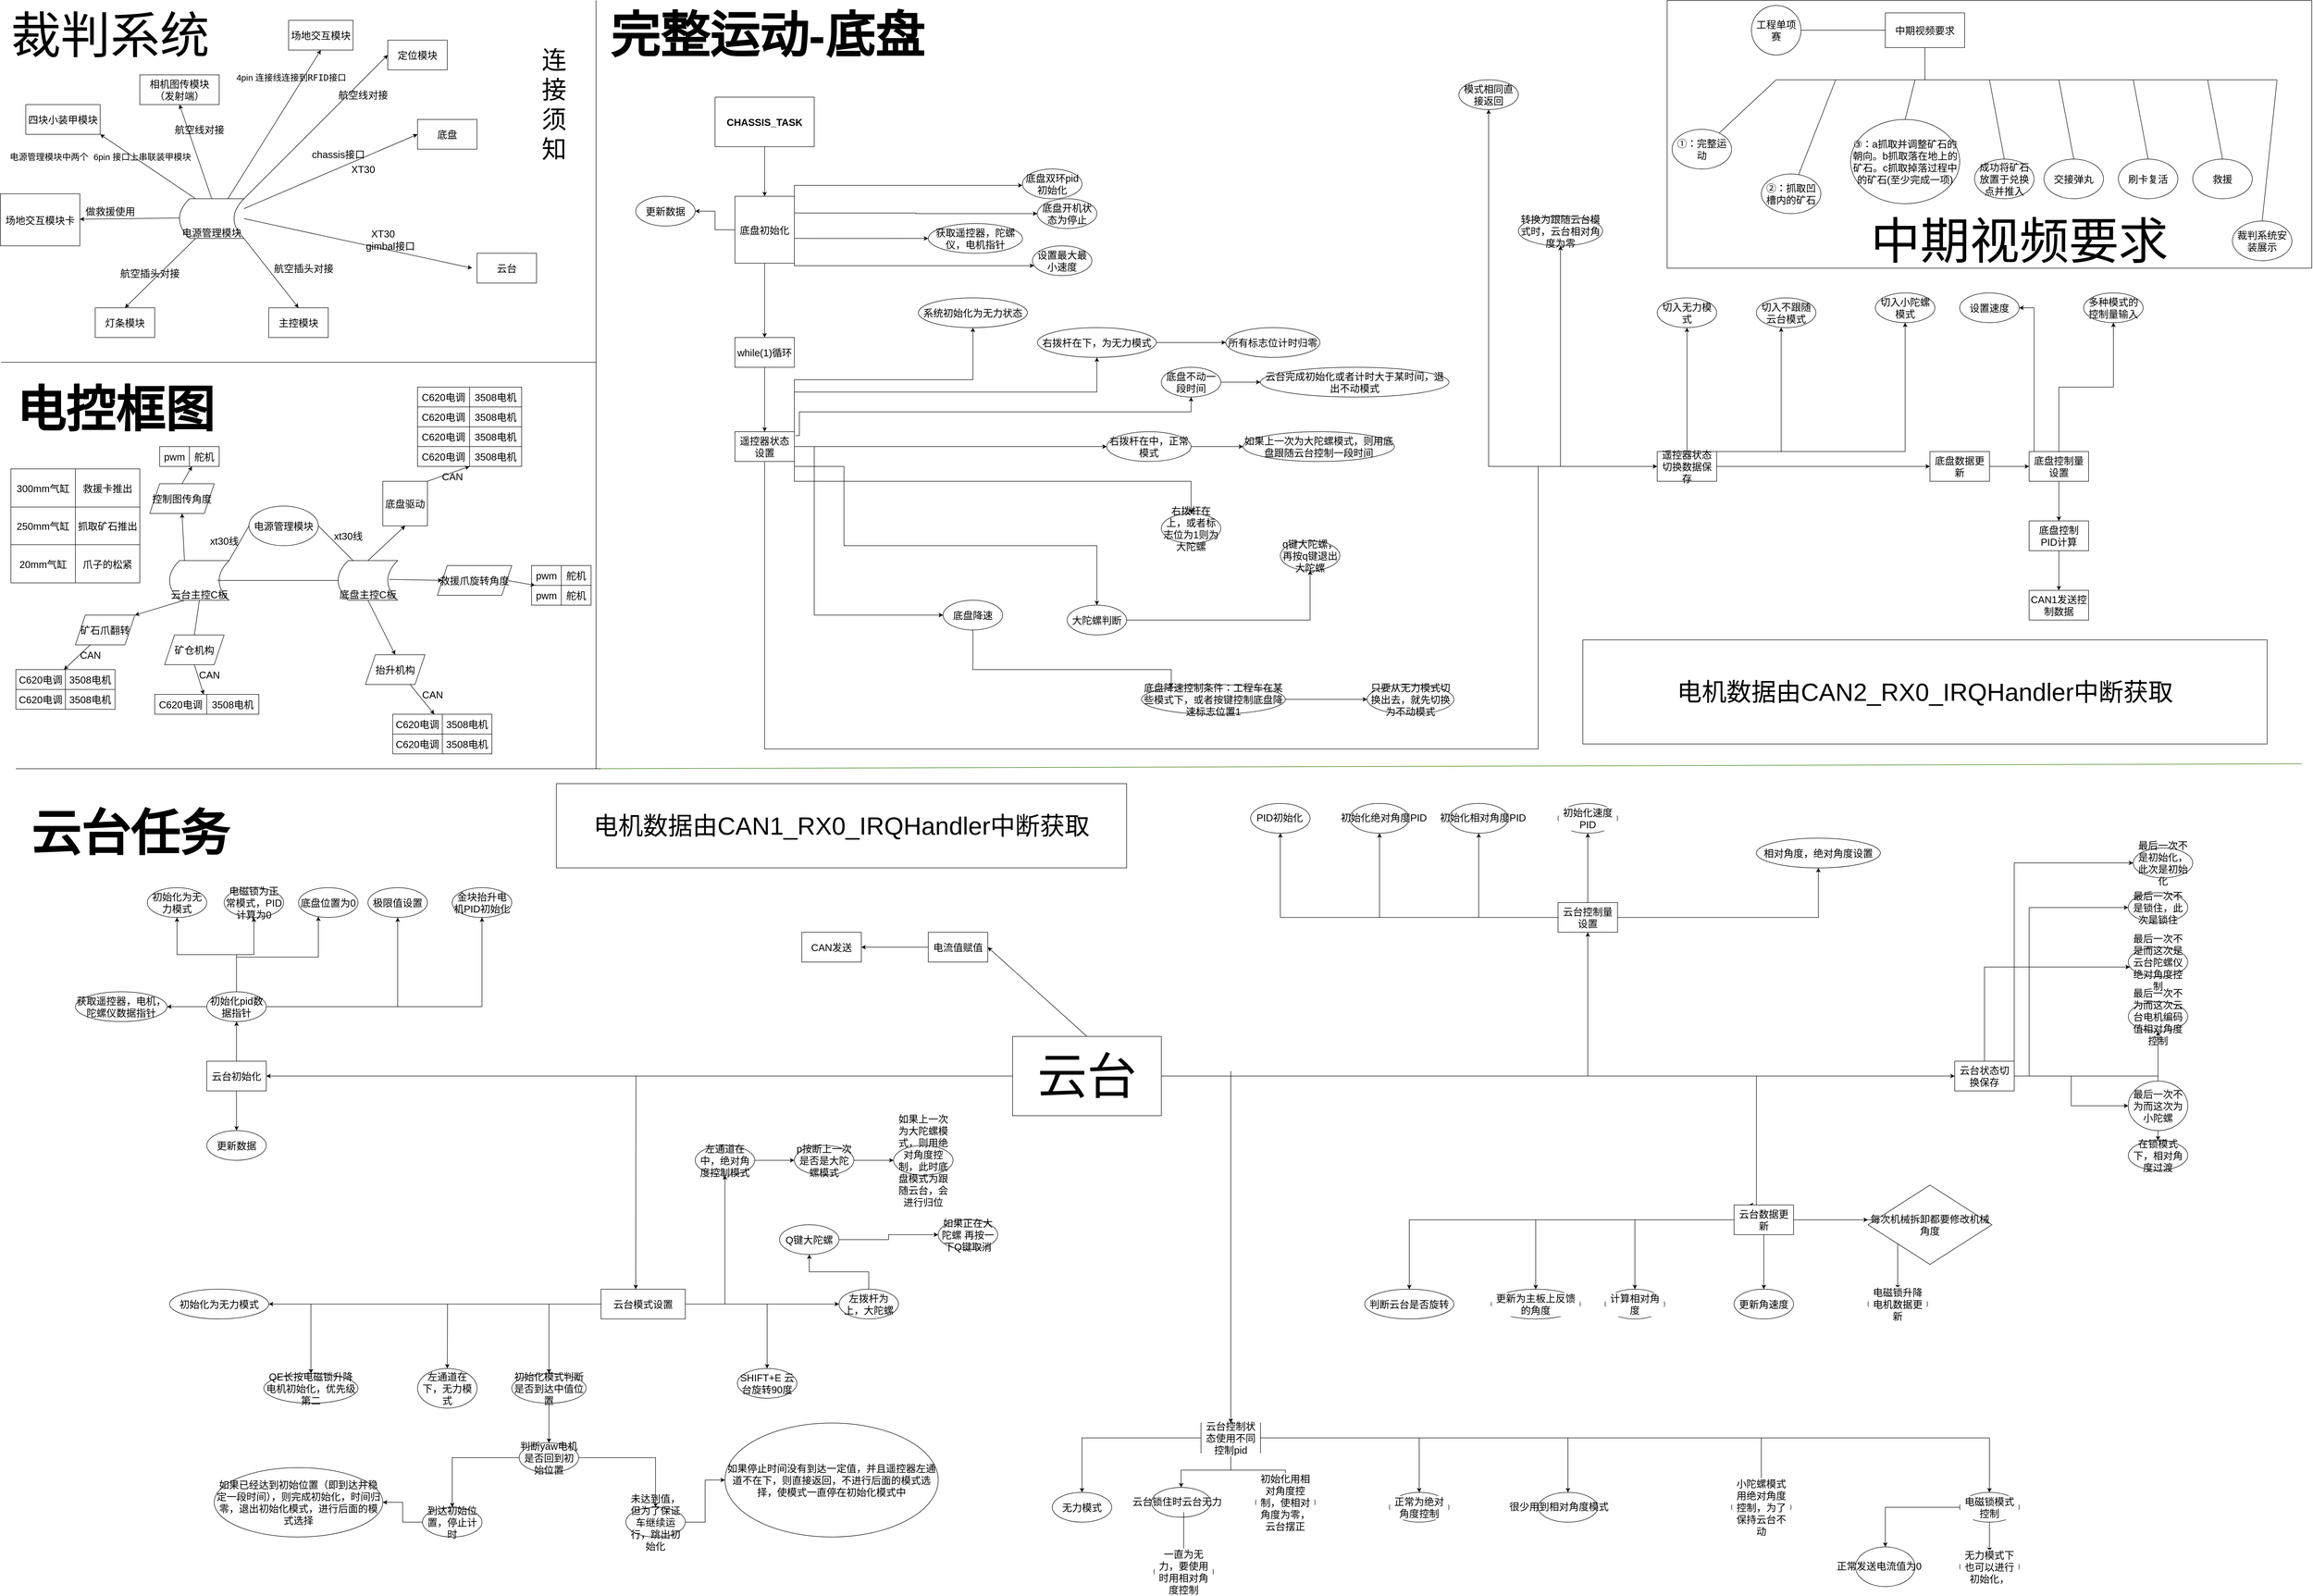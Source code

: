 <mxfile version="15.6.5" type="github">
  <diagram id="NpOCoje0zSoZdeExiJcy" name="Page-1">
    <mxGraphModel dx="9888" dy="2880" grid="1" gridSize="10" guides="1" tooltips="1" connect="1" arrows="1" fold="1" page="1" pageScale="1" pageWidth="4681" pageHeight="3300" background="none" math="0" shadow="0">
      <root>
        <mxCell id="0" />
        <mxCell id="1" parent="0" />
        <mxCell id="VXeyH6XUhTUTIsdPU2Il-1" value="&lt;font style=&quot;font-size: 20px&quot;&gt;工程单项赛&lt;/font&gt;" style="ellipse;whiteSpace=wrap;html=1;aspect=fixed;" parent="1" vertex="1">
          <mxGeometry x="-1150" y="10" width="100" height="100" as="geometry" />
        </mxCell>
        <mxCell id="VXeyH6XUhTUTIsdPU2Il-2" value="&lt;font style=&quot;font-size: 20px&quot;&gt;中期视频要求&lt;/font&gt;" style="rounded=0;whiteSpace=wrap;html=1;" parent="1" vertex="1">
          <mxGeometry x="-880" y="25" width="160" height="70" as="geometry" />
        </mxCell>
        <mxCell id="VXeyH6XUhTUTIsdPU2Il-3" value="" style="endArrow=none;html=1;rounded=0;exitX=1;exitY=0.5;exitDx=0;exitDy=0;entryX=0;entryY=0.5;entryDx=0;entryDy=0;" parent="1" source="VXeyH6XUhTUTIsdPU2Il-1" target="VXeyH6XUhTUTIsdPU2Il-2" edge="1">
          <mxGeometry width="50" height="50" relative="1" as="geometry">
            <mxPoint x="-1050" y="70" as="sourcePoint" />
            <mxPoint x="-890" y="60" as="targetPoint" />
          </mxGeometry>
        </mxCell>
        <mxCell id="VXeyH6XUhTUTIsdPU2Il-4" value="" style="endArrow=none;html=1;rounded=0;entryX=0.5;entryY=1;entryDx=0;entryDy=0;" parent="1" target="VXeyH6XUhTUTIsdPU2Il-2" edge="1">
          <mxGeometry width="50" height="50" relative="1" as="geometry">
            <mxPoint x="-800" y="160" as="sourcePoint" />
            <mxPoint x="-730" y="210" as="targetPoint" />
          </mxGeometry>
        </mxCell>
        <mxCell id="VXeyH6XUhTUTIsdPU2Il-5" value="" style="endArrow=none;html=1;rounded=0;" parent="1" edge="1">
          <mxGeometry width="50" height="50" relative="1" as="geometry">
            <mxPoint x="-1100" y="160" as="sourcePoint" />
            <mxPoint x="-90" y="160" as="targetPoint" />
          </mxGeometry>
        </mxCell>
        <mxCell id="VXeyH6XUhTUTIsdPU2Il-6" value="" style="endArrow=none;html=1;rounded=0;" parent="1" target="VXeyH6XUhTUTIsdPU2Il-7" edge="1">
          <mxGeometry width="50" height="50" relative="1" as="geometry">
            <mxPoint x="-1100" y="160" as="sourcePoint" />
            <mxPoint x="-1100" y="160" as="targetPoint" />
          </mxGeometry>
        </mxCell>
        <mxCell id="VXeyH6XUhTUTIsdPU2Il-7" value="&lt;font style=&quot;font-size: 20px&quot;&gt;①：完整运动&lt;/font&gt;" style="ellipse;whiteSpace=wrap;html=1;" parent="1" vertex="1">
          <mxGeometry x="-1310" y="260" width="120" height="80" as="geometry" />
        </mxCell>
        <mxCell id="VXeyH6XUhTUTIsdPU2Il-8" value="" style="endArrow=none;html=1;rounded=0;" parent="1" target="VXeyH6XUhTUTIsdPU2Il-9" edge="1">
          <mxGeometry width="50" height="50" relative="1" as="geometry">
            <mxPoint x="-980" y="160" as="sourcePoint" />
            <mxPoint x="-990" y="160" as="targetPoint" />
          </mxGeometry>
        </mxCell>
        <mxCell id="VXeyH6XUhTUTIsdPU2Il-9" value="&lt;font style=&quot;font-size: 20px&quot;&gt;②：抓取凹槽内的矿石&lt;/font&gt;" style="ellipse;whiteSpace=wrap;html=1;" parent="1" vertex="1">
          <mxGeometry x="-1130" y="350" width="120" height="80" as="geometry" />
        </mxCell>
        <mxCell id="VXeyH6XUhTUTIsdPU2Il-10" value="&lt;font style=&quot;font-size: 20px&quot;&gt;③：a抓取并调整矿石的朝向。b抓取落在地上的矿石。c抓取掉落过程中的矿石(至少完成一项)&lt;/font&gt;" style="ellipse;whiteSpace=wrap;html=1;" parent="1" vertex="1">
          <mxGeometry x="-950" y="240" width="220" height="170" as="geometry" />
        </mxCell>
        <mxCell id="VXeyH6XUhTUTIsdPU2Il-11" value="" style="endArrow=none;html=1;rounded=0;exitX=0.5;exitY=0;exitDx=0;exitDy=0;" parent="1" source="VXeyH6XUhTUTIsdPU2Il-10" edge="1">
          <mxGeometry width="50" height="50" relative="1" as="geometry">
            <mxPoint x="-790" y="260" as="sourcePoint" />
            <mxPoint x="-820" y="160" as="targetPoint" />
          </mxGeometry>
        </mxCell>
        <mxCell id="VXeyH6XUhTUTIsdPU2Il-13" value="&lt;font style=&quot;font-size: 20px&quot;&gt;成功将矿石放置于兑换点并推入&lt;/font&gt;" style="ellipse;whiteSpace=wrap;html=1;" parent="1" vertex="1">
          <mxGeometry x="-700" y="320" width="120" height="80" as="geometry" />
        </mxCell>
        <mxCell id="VXeyH6XUhTUTIsdPU2Il-14" value="" style="endArrow=none;html=1;rounded=0;exitX=0.5;exitY=0;exitDx=0;exitDy=0;" parent="1" source="VXeyH6XUhTUTIsdPU2Il-13" edge="1">
          <mxGeometry width="50" height="50" relative="1" as="geometry">
            <mxPoint x="-790" y="260" as="sourcePoint" />
            <mxPoint x="-670" y="160" as="targetPoint" />
          </mxGeometry>
        </mxCell>
        <mxCell id="VXeyH6XUhTUTIsdPU2Il-15" value="&lt;font style=&quot;font-size: 20px&quot;&gt;交接弹丸&lt;/font&gt;" style="ellipse;whiteSpace=wrap;html=1;" parent="1" vertex="1">
          <mxGeometry x="-560" y="320" width="120" height="80" as="geometry" />
        </mxCell>
        <mxCell id="VXeyH6XUhTUTIsdPU2Il-16" value="" style="endArrow=none;html=1;rounded=0;exitX=0.5;exitY=0;exitDx=0;exitDy=0;" parent="1" source="VXeyH6XUhTUTIsdPU2Il-15" edge="1">
          <mxGeometry width="50" height="50" relative="1" as="geometry">
            <mxPoint x="-790" y="220" as="sourcePoint" />
            <mxPoint x="-530" y="160" as="targetPoint" />
          </mxGeometry>
        </mxCell>
        <mxCell id="VXeyH6XUhTUTIsdPU2Il-17" value="&lt;font style=&quot;font-size: 20px&quot;&gt;刷卡复活&lt;/font&gt;" style="ellipse;whiteSpace=wrap;html=1;" parent="1" vertex="1">
          <mxGeometry x="-410" y="320" width="120" height="80" as="geometry" />
        </mxCell>
        <mxCell id="VXeyH6XUhTUTIsdPU2Il-18" value="" style="endArrow=none;html=1;rounded=0;exitX=0.5;exitY=0;exitDx=0;exitDy=0;" parent="1" source="VXeyH6XUhTUTIsdPU2Il-17" edge="1">
          <mxGeometry width="50" height="50" relative="1" as="geometry">
            <mxPoint x="-740" y="210" as="sourcePoint" />
            <mxPoint x="-380" y="160" as="targetPoint" />
          </mxGeometry>
        </mxCell>
        <mxCell id="VXeyH6XUhTUTIsdPU2Il-19" value="&lt;font style=&quot;font-size: 20px&quot;&gt;救援&lt;/font&gt;" style="ellipse;whiteSpace=wrap;html=1;" parent="1" vertex="1">
          <mxGeometry x="-260.0" y="320" width="120" height="80" as="geometry" />
        </mxCell>
        <mxCell id="VXeyH6XUhTUTIsdPU2Il-20" value="" style="endArrow=none;html=1;rounded=0;exitX=0.5;exitY=0;exitDx=0;exitDy=0;" parent="1" source="VXeyH6XUhTUTIsdPU2Il-19" edge="1">
          <mxGeometry width="50" height="50" relative="1" as="geometry">
            <mxPoint x="-620" y="210" as="sourcePoint" />
            <mxPoint x="-230" y="160" as="targetPoint" />
          </mxGeometry>
        </mxCell>
        <mxCell id="VXeyH6XUhTUTIsdPU2Il-21" value="&lt;font style=&quot;font-size: 20px&quot;&gt;裁判系统安装展示&lt;/font&gt;" style="ellipse;whiteSpace=wrap;html=1;" parent="1" vertex="1">
          <mxGeometry x="-180" y="445" width="120" height="80" as="geometry" />
        </mxCell>
        <mxCell id="VXeyH6XUhTUTIsdPU2Il-23" value="" style="endArrow=none;html=1;rounded=0;" parent="1" edge="1">
          <mxGeometry width="50" height="50" relative="1" as="geometry">
            <mxPoint x="-1320" y="540" as="sourcePoint" />
            <mxPoint x="-1320" as="targetPoint" />
          </mxGeometry>
        </mxCell>
        <mxCell id="VXeyH6XUhTUTIsdPU2Il-24" value="" style="endArrow=none;html=1;rounded=0;" parent="1" edge="1">
          <mxGeometry width="50" height="50" relative="1" as="geometry">
            <mxPoint x="-1320" y="540" as="sourcePoint" />
            <mxPoint x="-20" y="540" as="targetPoint" />
          </mxGeometry>
        </mxCell>
        <mxCell id="VXeyH6XUhTUTIsdPU2Il-63" value="&lt;font style=&quot;font-size: 100px&quot;&gt;中期视频要求&lt;/font&gt;" style="text;html=1;align=center;verticalAlign=middle;resizable=0;points=[];autosize=1;strokeColor=none;fillColor=none;" parent="1" vertex="1">
          <mxGeometry x="-920" y="460" width="620" height="50" as="geometry" />
        </mxCell>
        <mxCell id="VXeyH6XUhTUTIsdPU2Il-65" value="" style="endArrow=none;html=1;rounded=0;fontSize=100;" parent="1" edge="1">
          <mxGeometry width="50" height="50" relative="1" as="geometry">
            <mxPoint x="-1320" as="sourcePoint" />
            <mxPoint x="-20" as="targetPoint" />
          </mxGeometry>
        </mxCell>
        <mxCell id="VXeyH6XUhTUTIsdPU2Il-66" value="" style="endArrow=none;html=1;rounded=0;fontSize=100;" parent="1" edge="1">
          <mxGeometry width="50" height="50" relative="1" as="geometry">
            <mxPoint x="-20" y="540" as="sourcePoint" />
            <mxPoint x="-20" as="targetPoint" />
          </mxGeometry>
        </mxCell>
        <mxCell id="VXeyH6XUhTUTIsdPU2Il-68" value="" style="endArrow=none;html=1;rounded=0;fontSize=100;" parent="1" edge="1">
          <mxGeometry width="50" height="50" relative="1" as="geometry">
            <mxPoint x="-3480" y="730" as="sourcePoint" />
            <mxPoint x="-3480" as="targetPoint" />
          </mxGeometry>
        </mxCell>
        <mxCell id="VXeyH6XUhTUTIsdPU2Il-69" value="" style="endArrow=none;html=1;rounded=0;fontSize=100;" parent="1" edge="1">
          <mxGeometry width="50" height="50" relative="1" as="geometry">
            <mxPoint x="-3480" y="730" as="sourcePoint" />
            <mxPoint x="-4680" y="730" as="targetPoint" />
          </mxGeometry>
        </mxCell>
        <mxCell id="VXeyH6XUhTUTIsdPU2Il-70" value="裁判系统" style="text;html=1;align=center;verticalAlign=middle;resizable=0;points=[];autosize=1;strokeColor=none;fillColor=none;fontSize=100;" parent="1" vertex="1">
          <mxGeometry x="-4670" y="5" width="420" height="130" as="geometry" />
        </mxCell>
        <mxCell id="VXeyH6XUhTUTIsdPU2Il-71" value="&lt;font style=&quot;font-size: 20px&quot;&gt;电源管理模块&lt;/font&gt;" style="shape=dataStorage;whiteSpace=wrap;html=1;fixedSize=1;fontSize=100;" parent="1" vertex="1">
          <mxGeometry x="-4320" y="400" width="130" height="80" as="geometry" />
        </mxCell>
        <mxCell id="VXeyH6XUhTUTIsdPU2Il-74" value="四块小装甲模块" style="rounded=0;whiteSpace=wrap;html=1;fontSize=20;" parent="1" vertex="1">
          <mxGeometry x="-4630" y="210" width="150" height="60" as="geometry" />
        </mxCell>
        <mxCell id="VXeyH6XUhTUTIsdPU2Il-75" value="相机图传模块（发射端）" style="rounded=0;whiteSpace=wrap;html=1;fontSize=20;" parent="1" vertex="1">
          <mxGeometry x="-4400" y="150" width="160" height="60" as="geometry" />
        </mxCell>
        <mxCell id="VXeyH6XUhTUTIsdPU2Il-76" value="场地交互模块" style="rounded=0;whiteSpace=wrap;html=1;fontSize=20;" parent="1" vertex="1">
          <mxGeometry x="-4100" y="40" width="130" height="60" as="geometry" />
        </mxCell>
        <mxCell id="VXeyH6XUhTUTIsdPU2Il-77" value="定位模块" style="rounded=0;whiteSpace=wrap;html=1;fontSize=20;" parent="1" vertex="1">
          <mxGeometry x="-3900" y="80" width="120" height="60" as="geometry" />
        </mxCell>
        <mxCell id="VXeyH6XUhTUTIsdPU2Il-78" value="主控模块" style="rounded=0;whiteSpace=wrap;html=1;fontSize=20;" parent="1" vertex="1">
          <mxGeometry x="-4140" y="620" width="120" height="60" as="geometry" />
        </mxCell>
        <mxCell id="VXeyH6XUhTUTIsdPU2Il-79" value="灯条模块" style="rounded=0;whiteSpace=wrap;html=1;fontSize=20;" parent="1" vertex="1">
          <mxGeometry x="-4490" y="620" width="120" height="60" as="geometry" />
        </mxCell>
        <mxCell id="VXeyH6XUhTUTIsdPU2Il-80" value="场地交互模块卡" style="rounded=0;whiteSpace=wrap;html=1;fontSize=20;" parent="1" vertex="1">
          <mxGeometry x="-4681" y="390" width="160" height="105" as="geometry" />
        </mxCell>
        <mxCell id="VXeyH6XUhTUTIsdPU2Il-81" value="" style="endArrow=classic;html=1;rounded=0;fontSize=20;exitX=1;exitY=0;exitDx=0;exitDy=0;entryX=0;entryY=0.5;entryDx=0;entryDy=0;" parent="1" source="VXeyH6XUhTUTIsdPU2Il-71" target="VXeyH6XUhTUTIsdPU2Il-77" edge="1">
          <mxGeometry width="50" height="50" relative="1" as="geometry">
            <mxPoint x="-4210" y="480" as="sourcePoint" />
            <mxPoint x="-4160" y="430" as="targetPoint" />
          </mxGeometry>
        </mxCell>
        <mxCell id="VXeyH6XUhTUTIsdPU2Il-82" value="" style="endArrow=classic;html=1;rounded=0;fontSize=20;exitX=1;exitY=1;exitDx=0;exitDy=0;entryX=0.5;entryY=0;entryDx=0;entryDy=0;" parent="1" source="VXeyH6XUhTUTIsdPU2Il-71" target="VXeyH6XUhTUTIsdPU2Il-78" edge="1">
          <mxGeometry width="50" height="50" relative="1" as="geometry">
            <mxPoint x="-4210" y="480" as="sourcePoint" />
            <mxPoint x="-4160" y="430" as="targetPoint" />
          </mxGeometry>
        </mxCell>
        <mxCell id="VXeyH6XUhTUTIsdPU2Il-83" value="" style="endArrow=classic;html=1;rounded=0;fontSize=20;exitX=0.75;exitY=0;exitDx=0;exitDy=0;entryX=0.5;entryY=1;entryDx=0;entryDy=0;" parent="1" source="VXeyH6XUhTUTIsdPU2Il-71" target="VXeyH6XUhTUTIsdPU2Il-76" edge="1">
          <mxGeometry width="50" height="50" relative="1" as="geometry">
            <mxPoint x="-4210" y="480" as="sourcePoint" />
            <mxPoint x="-4160" y="430" as="targetPoint" />
          </mxGeometry>
        </mxCell>
        <mxCell id="VXeyH6XUhTUTIsdPU2Il-84" value="" style="endArrow=classic;html=1;rounded=0;fontSize=20;exitX=0.5;exitY=0;exitDx=0;exitDy=0;entryX=0.5;entryY=1;entryDx=0;entryDy=0;" parent="1" source="VXeyH6XUhTUTIsdPU2Il-71" target="VXeyH6XUhTUTIsdPU2Il-75" edge="1">
          <mxGeometry width="50" height="50" relative="1" as="geometry">
            <mxPoint x="-4210" y="480" as="sourcePoint" />
            <mxPoint x="-4160" y="430" as="targetPoint" />
          </mxGeometry>
        </mxCell>
        <mxCell id="VXeyH6XUhTUTIsdPU2Il-85" value="" style="endArrow=classic;html=1;rounded=0;fontSize=20;exitX=0.25;exitY=0;exitDx=0;exitDy=0;entryX=1;entryY=1;entryDx=0;entryDy=0;" parent="1" source="VXeyH6XUhTUTIsdPU2Il-71" target="VXeyH6XUhTUTIsdPU2Il-74" edge="1">
          <mxGeometry width="50" height="50" relative="1" as="geometry">
            <mxPoint x="-4210" y="480" as="sourcePoint" />
            <mxPoint x="-4160" y="430" as="targetPoint" />
          </mxGeometry>
        </mxCell>
        <mxCell id="VXeyH6XUhTUTIsdPU2Il-86" value="" style="endArrow=classic;html=1;rounded=0;fontSize=20;exitX=0;exitY=0.5;exitDx=0;exitDy=0;entryX=1;entryY=0.5;entryDx=0;entryDy=0;" parent="1" edge="1">
          <mxGeometry width="50" height="50" relative="1" as="geometry">
            <mxPoint x="-4320" y="438.75" as="sourcePoint" />
            <mxPoint x="-4521" y="441.25" as="targetPoint" />
          </mxGeometry>
        </mxCell>
        <mxCell id="VXeyH6XUhTUTIsdPU2Il-101" value="做救援使用" style="edgeLabel;html=1;align=center;verticalAlign=middle;resizable=0;points=[];fontSize=20;" parent="VXeyH6XUhTUTIsdPU2Il-86" vertex="1" connectable="0">
          <mxGeometry x="0.462" y="-6" relative="1" as="geometry">
            <mxPoint x="7" y="-10" as="offset" />
          </mxGeometry>
        </mxCell>
        <mxCell id="VXeyH6XUhTUTIsdPU2Il-87" value="" style="endArrow=classic;html=1;rounded=0;fontSize=20;exitX=0.25;exitY=1;exitDx=0;exitDy=0;entryX=0.5;entryY=0;entryDx=0;entryDy=0;" parent="1" source="VXeyH6XUhTUTIsdPU2Il-71" target="VXeyH6XUhTUTIsdPU2Il-79" edge="1">
          <mxGeometry width="50" height="50" relative="1" as="geometry">
            <mxPoint x="-4210" y="480" as="sourcePoint" />
            <mxPoint x="-4160" y="430" as="targetPoint" />
          </mxGeometry>
        </mxCell>
        <mxCell id="VXeyH6XUhTUTIsdPU2Il-88" value="航空插头对接" style="text;html=1;align=center;verticalAlign=middle;resizable=0;points=[];autosize=1;strokeColor=none;fillColor=none;fontSize=20;" parent="1" vertex="1">
          <mxGeometry x="-4140" y="525" width="140" height="30" as="geometry" />
        </mxCell>
        <mxCell id="VXeyH6XUhTUTIsdPU2Il-90" value="底盘" style="rounded=0;whiteSpace=wrap;html=1;fontSize=20;" parent="1" vertex="1">
          <mxGeometry x="-3840" y="240" width="120" height="60" as="geometry" />
        </mxCell>
        <mxCell id="VXeyH6XUhTUTIsdPU2Il-91" value="" style="endArrow=classic;html=1;rounded=0;fontSize=20;exitX=1;exitY=0.25;exitDx=0;exitDy=0;entryX=0;entryY=0.5;entryDx=0;entryDy=0;" parent="1" source="VXeyH6XUhTUTIsdPU2Il-71" target="VXeyH6XUhTUTIsdPU2Il-90" edge="1">
          <mxGeometry width="50" height="50" relative="1" as="geometry">
            <mxPoint x="-3940" y="450" as="sourcePoint" />
            <mxPoint x="-3890" y="400" as="targetPoint" />
          </mxGeometry>
        </mxCell>
        <mxCell id="VXeyH6XUhTUTIsdPU2Il-92" value="云台" style="rounded=0;whiteSpace=wrap;html=1;fontSize=20;" parent="1" vertex="1">
          <mxGeometry x="-3720" y="510" width="120" height="60" as="geometry" />
        </mxCell>
        <mxCell id="VXeyH6XUhTUTIsdPU2Il-93" value="" style="endArrow=classic;html=1;rounded=0;fontSize=20;exitX=1;exitY=0.5;exitDx=0;exitDy=0;" parent="1" source="VXeyH6XUhTUTIsdPU2Il-71" edge="1">
          <mxGeometry width="50" height="50" relative="1" as="geometry">
            <mxPoint x="-3940" y="450" as="sourcePoint" />
            <mxPoint x="-3730" y="540" as="targetPoint" />
          </mxGeometry>
        </mxCell>
        <mxCell id="VXeyH6XUhTUTIsdPU2Il-94" value="chassis接口" style="text;html=1;align=center;verticalAlign=middle;resizable=0;points=[];autosize=1;strokeColor=none;fillColor=none;fontSize=20;" parent="1" vertex="1">
          <mxGeometry x="-4060" y="295" width="120" height="30" as="geometry" />
        </mxCell>
        <mxCell id="VXeyH6XUhTUTIsdPU2Il-95" value="gimbal接口" style="text;html=1;align=center;verticalAlign=middle;resizable=0;points=[];autosize=1;strokeColor=none;fillColor=none;fontSize=20;" parent="1" vertex="1">
          <mxGeometry x="-3950" y="480" width="110" height="30" as="geometry" />
        </mxCell>
        <mxCell id="VXeyH6XUhTUTIsdPU2Il-96" value="航空插头对接" style="text;html=1;align=center;verticalAlign=middle;resizable=0;points=[];autosize=1;strokeColor=none;fillColor=none;fontSize=20;" parent="1" vertex="1">
          <mxGeometry x="-4450" y="535" width="140" height="30" as="geometry" />
        </mxCell>
        <mxCell id="VXeyH6XUhTUTIsdPU2Il-97" value="&lt;span class=&quot;markedContent&quot; id=&quot;page70R_mcid52&quot;&gt;&lt;span style=&quot;left: 414.567px ; top: 905.543px ; font-size: 17.6px ; font-family: monospace ; transform: scalex(1)&quot; dir=&quot;ltr&quot;&gt;&lt;/span&gt;&lt;/span&gt;&lt;span class=&quot;markedContent&quot; id=&quot;page70R_mcid53&quot;&gt;&lt;span style=&quot;left: 449.767px ; top: 905.543px ; font-size: 17.6px ; font-family: monospace ; transform: scalex(0.994)&quot; dir=&quot;ltr&quot;&gt;电源管理&lt;/span&gt;&lt;/span&gt;&lt;span class=&quot;markedContent&quot; id=&quot;page70R_mcid54&quot;&gt;&lt;span style=&quot;left: 519.8px ; top: 905.543px ; font-size: 17.6px ; font-family: monospace ; transform: scalex(0.995)&quot; dir=&quot;ltr&quot;&gt;模块中两个&lt;/span&gt;&lt;/span&gt;&lt;span class=&quot;markedContent&quot; id=&quot;page70R_mcid55&quot;&gt;&lt;span style=&quot;left: 607.395px ; top: 905.543px ; font-size: 17.6px ; font-family: monospace&quot; dir=&quot;ltr&quot;&gt; &lt;/span&gt;&lt;span style=&quot;left: 613.833px ; top: 907.083px ; font-size: 17.6px ; font-family: sans-serif&quot; dir=&quot;ltr&quot;&gt;6&lt;/span&gt;&lt;/span&gt;&lt;span class=&quot;markedContent&quot; id=&quot;page70R_mcid56&quot;&gt;&lt;span style=&quot;left: 623.433px ; top: 907.083px ; font-size: 17.6px ; font-family: sans-serif ; transform: scalex(0.887)&quot; dir=&quot;ltr&quot;&gt;pin&lt;/span&gt;&lt;/span&gt;&lt;span class=&quot;markedContent&quot; id=&quot;page70R_mcid57&quot;&gt;&lt;span style=&quot;left: 647.176px ; top: 907.083px ; font-size: 17.6px ; font-family: sans-serif&quot; dir=&quot;ltr&quot;&gt; &lt;/span&gt;&lt;span style=&quot;left: 653.433px ; top: 905.543px ; font-size: 17.6px ; font-family: monospace ; transform: scalex(0.995)&quot; dir=&quot;ltr&quot;&gt;接口上串联装甲模块&lt;/span&gt;&lt;/span&gt;" style="text;html=1;align=center;verticalAlign=middle;resizable=0;points=[];autosize=1;strokeColor=none;fillColor=none;fontSize=20;" parent="1" vertex="1">
          <mxGeometry x="-4670" y="300" width="380" height="30" as="geometry" />
        </mxCell>
        <mxCell id="VXeyH6XUhTUTIsdPU2Il-98" value="&lt;span class=&quot;markedContent&quot; id=&quot;page83R_mcid36&quot;&gt;&lt;span style=&quot;left: 274.517px ; top: 709.4px ; font-size: 17.6px ; font-family: sans-serif ; transform: scalex(0.89)&quot; dir=&quot;ltr&quot;&gt;4pin &lt;/span&gt;&lt;/span&gt;&lt;span class=&quot;markedContent&quot; id=&quot;page83R_mcid37&quot;&gt;&lt;span style=&quot;left: 312.163px ; top: 709.4px ; font-size: 17.6px ; font-family: sans-serif&quot; dir=&quot;ltr&quot;&gt; &lt;/span&gt;&lt;span style=&quot;left: 316.117px ; top: 707.859px ; font-size: 17.6px ; font-family: monospace ; transform: scalex(0.994)&quot; dir=&quot;ltr&quot;&gt;连接线连接到RFID接口&lt;/span&gt;&lt;/span&gt;" style="text;html=1;align=center;verticalAlign=middle;resizable=0;points=[];autosize=1;strokeColor=none;fillColor=none;fontSize=20;" parent="1" vertex="1">
          <mxGeometry x="-4210" y="140" width="230" height="30" as="geometry" />
        </mxCell>
        <mxCell id="VXeyH6XUhTUTIsdPU2Il-99" value="航空线对接" style="text;html=1;align=center;verticalAlign=middle;resizable=0;points=[];autosize=1;strokeColor=none;fillColor=none;fontSize=20;" parent="1" vertex="1">
          <mxGeometry x="-4340" y="245" width="120" height="30" as="geometry" />
        </mxCell>
        <mxCell id="VXeyH6XUhTUTIsdPU2Il-100" value="航空线对接" style="text;html=1;align=center;verticalAlign=middle;resizable=0;points=[];autosize=1;strokeColor=none;fillColor=none;fontSize=20;" parent="1" vertex="1">
          <mxGeometry x="-4010" y="175" width="120" height="30" as="geometry" />
        </mxCell>
        <mxCell id="VXeyH6XUhTUTIsdPU2Il-102" value="&lt;div&gt;&lt;font style=&quot;font-size: 50px&quot;&gt;连&lt;/font&gt;&lt;/div&gt;&lt;div&gt;&lt;font style=&quot;font-size: 50px&quot;&gt;接&lt;/font&gt;&lt;/div&gt;&lt;div&gt;&lt;font style=&quot;font-size: 50px&quot;&gt;须&lt;/font&gt;&lt;/div&gt;&lt;div&gt;&lt;font style=&quot;font-size: 50px&quot;&gt;知&lt;/font&gt;&lt;/div&gt;" style="text;html=1;align=center;verticalAlign=middle;resizable=0;points=[];autosize=1;strokeColor=none;fillColor=none;fontSize=20;" parent="1" vertex="1">
          <mxGeometry x="-3600" y="140" width="70" height="140" as="geometry" />
        </mxCell>
        <mxCell id="VXeyH6XUhTUTIsdPU2Il-103" value="" style="endArrow=none;html=1;rounded=0;fontSize=50;" parent="1" edge="1">
          <mxGeometry width="50" height="50" relative="1" as="geometry">
            <mxPoint x="-3480" y="1550" as="sourcePoint" />
            <mxPoint x="-3480" y="730" as="targetPoint" />
          </mxGeometry>
        </mxCell>
        <mxCell id="VXeyH6XUhTUTIsdPU2Il-104" value="" style="endArrow=none;html=1;rounded=0;fontSize=50;fillColor=#60a917;strokeColor=#2D7600;" parent="1" edge="1">
          <mxGeometry width="50" height="50" relative="1" as="geometry">
            <mxPoint x="-3480" y="1550" as="sourcePoint" />
            <mxPoint x="-40" y="1540" as="targetPoint" />
          </mxGeometry>
        </mxCell>
        <mxCell id="VXeyH6XUhTUTIsdPU2Il-105" value="" style="endArrow=none;html=1;rounded=0;fontSize=50;exitX=0.5;exitY=0;exitDx=0;exitDy=0;" parent="1" source="VXeyH6XUhTUTIsdPU2Il-21" edge="1">
          <mxGeometry width="50" height="50" relative="1" as="geometry">
            <mxPoint x="-950" y="430" as="sourcePoint" />
            <mxPoint x="-90" y="160" as="targetPoint" />
          </mxGeometry>
        </mxCell>
        <mxCell id="VXeyH6XUhTUTIsdPU2Il-106" value="&lt;b&gt;&lt;font style=&quot;font-size: 100px&quot;&gt;完整运动-底盘&lt;/font&gt;&lt;/b&gt;" style="text;html=1;align=center;verticalAlign=middle;resizable=0;points=[];autosize=1;strokeColor=none;fillColor=none;fontSize=50;" parent="1" vertex="1">
          <mxGeometry x="-3460" y="30" width="650" height="80" as="geometry" />
        </mxCell>
        <mxCell id="VXeyH6XUhTUTIsdPU2Il-107" value="&lt;b&gt;&lt;font style=&quot;font-size: 100px&quot;&gt;电控框图&lt;/font&gt;&lt;/b&gt;" style="text;html=1;align=center;verticalAlign=middle;resizable=0;points=[];autosize=1;strokeColor=none;fillColor=none;fontSize=100;" parent="1" vertex="1">
          <mxGeometry x="-4660" y="760" width="420" height="130" as="geometry" />
        </mxCell>
        <mxCell id="VXeyH6XUhTUTIsdPU2Il-110" value="" style="endArrow=none;html=1;rounded=0;fontSize=200;" parent="1" edge="1">
          <mxGeometry width="50" height="50" relative="1" as="geometry">
            <mxPoint x="-4650" y="1550" as="sourcePoint" />
            <mxPoint x="-3470" y="1550" as="targetPoint" />
          </mxGeometry>
        </mxCell>
        <mxCell id="x2NMziQEKjw-3D6XoXYr-1" value="&lt;font style=&quot;font-size: 20px&quot;&gt;底盘主控C板&lt;/font&gt;" style="shape=dataStorage;whiteSpace=wrap;html=1;fixedSize=1;fontSize=100;" parent="1" vertex="1">
          <mxGeometry x="-4000" y="1130" width="120" height="80" as="geometry" />
        </mxCell>
        <mxCell id="x2NMziQEKjw-3D6XoXYr-2" value="&lt;font style=&quot;font-size: 20px&quot;&gt;云台主控C板&lt;/font&gt;" style="shape=dataStorage;whiteSpace=wrap;html=1;fixedSize=1;fontSize=100;" parent="1" vertex="1">
          <mxGeometry x="-4340" y="1130" width="120" height="80" as="geometry" />
        </mxCell>
        <mxCell id="x2NMziQEKjw-3D6XoXYr-3" value="" style="endArrow=none;html=1;rounded=0;fontSize=20;exitX=0.8;exitY=0.5;exitDx=0;exitDy=0;exitPerimeter=0;entryX=0;entryY=0.5;entryDx=0;entryDy=0;" parent="1" source="x2NMziQEKjw-3D6XoXYr-2" target="x2NMziQEKjw-3D6XoXYr-1" edge="1">
          <mxGeometry width="50" height="50" relative="1" as="geometry">
            <mxPoint x="-3980" y="1120" as="sourcePoint" />
            <mxPoint x="-3930" y="1070" as="targetPoint" />
          </mxGeometry>
        </mxCell>
        <mxCell id="x2NMziQEKjw-3D6XoXYr-6" value="控制图传角度" style="shape=parallelogram;perimeter=parallelogramPerimeter;whiteSpace=wrap;html=1;fixedSize=1;fontSize=20;" parent="1" vertex="1">
          <mxGeometry x="-4380" y="975" width="130" height="60" as="geometry" />
        </mxCell>
        <mxCell id="x2NMziQEKjw-3D6XoXYr-7" value="抬升机构" style="shape=parallelogram;perimeter=parallelogramPerimeter;whiteSpace=wrap;html=1;fixedSize=1;fontSize=20;" parent="1" vertex="1">
          <mxGeometry x="-3945" y="1320" width="120" height="60" as="geometry" />
        </mxCell>
        <mxCell id="x2NMziQEKjw-3D6XoXYr-8" value="救援爪旋转角度" style="shape=parallelogram;perimeter=parallelogramPerimeter;whiteSpace=wrap;html=1;fixedSize=1;fontSize=20;" parent="1" vertex="1">
          <mxGeometry x="-3800" y="1140" width="150" height="60" as="geometry" />
        </mxCell>
        <mxCell id="x2NMziQEKjw-3D6XoXYr-9" value="底盘驱动" style="whiteSpace=wrap;html=1;aspect=fixed;fontSize=20;" parent="1" vertex="1">
          <mxGeometry x="-3910" y="970" width="90" height="90" as="geometry" />
        </mxCell>
        <mxCell id="x2NMziQEKjw-3D6XoXYr-10" value="矿石爪翻转" style="shape=parallelogram;perimeter=parallelogramPerimeter;whiteSpace=wrap;html=1;fixedSize=1;fontSize=20;" parent="1" vertex="1">
          <mxGeometry x="-4530" y="1240" width="120" height="60" as="geometry" />
        </mxCell>
        <mxCell id="x2NMziQEKjw-3D6XoXYr-11" value="矿仓机构" style="shape=parallelogram;perimeter=parallelogramPerimeter;whiteSpace=wrap;html=1;fixedSize=1;fontSize=20;" parent="1" vertex="1">
          <mxGeometry x="-4350" y="1280" width="120" height="60" as="geometry" />
        </mxCell>
        <mxCell id="x2NMziQEKjw-3D6XoXYr-12" value="" style="endArrow=classic;html=1;rounded=0;fontSize=20;entryX=0.5;entryY=1;entryDx=0;entryDy=0;" parent="1" target="x2NMziQEKjw-3D6XoXYr-9" edge="1">
          <mxGeometry width="50" height="50" relative="1" as="geometry">
            <mxPoint x="-3940" y="1130" as="sourcePoint" />
            <mxPoint x="-3930" y="1150" as="targetPoint" />
          </mxGeometry>
        </mxCell>
        <mxCell id="x2NMziQEKjw-3D6XoXYr-38" value="" style="shape=table;startSize=0;container=1;collapsible=0;childLayout=tableLayout;fontSize=20;" parent="1" vertex="1">
          <mxGeometry x="-3840" y="780" width="210" height="160" as="geometry" />
        </mxCell>
        <mxCell id="x2NMziQEKjw-3D6XoXYr-39" value="" style="shape=partialRectangle;collapsible=0;dropTarget=0;pointerEvents=0;fillColor=none;top=0;left=0;bottom=0;right=0;points=[[0,0.5],[1,0.5]];portConstraint=eastwest;fontSize=20;" parent="x2NMziQEKjw-3D6XoXYr-38" vertex="1">
          <mxGeometry width="210" height="40" as="geometry" />
        </mxCell>
        <mxCell id="x2NMziQEKjw-3D6XoXYr-40" value="C620电调" style="shape=partialRectangle;html=1;whiteSpace=wrap;connectable=0;overflow=hidden;fillColor=none;top=0;left=0;bottom=0;right=0;pointerEvents=1;fontSize=20;" parent="x2NMziQEKjw-3D6XoXYr-39" vertex="1">
          <mxGeometry width="105" height="40" as="geometry">
            <mxRectangle width="105" height="40" as="alternateBounds" />
          </mxGeometry>
        </mxCell>
        <mxCell id="x2NMziQEKjw-3D6XoXYr-41" value="3508电机" style="shape=partialRectangle;html=1;whiteSpace=wrap;connectable=0;overflow=hidden;fillColor=none;top=0;left=0;bottom=0;right=0;pointerEvents=1;fontSize=20;" parent="x2NMziQEKjw-3D6XoXYr-39" vertex="1">
          <mxGeometry x="105" width="105" height="40" as="geometry">
            <mxRectangle width="105" height="40" as="alternateBounds" />
          </mxGeometry>
        </mxCell>
        <mxCell id="x2NMziQEKjw-3D6XoXYr-42" value="" style="shape=partialRectangle;collapsible=0;dropTarget=0;pointerEvents=0;fillColor=none;top=0;left=0;bottom=0;right=0;points=[[0,0.5],[1,0.5]];portConstraint=eastwest;fontSize=20;" parent="x2NMziQEKjw-3D6XoXYr-38" vertex="1">
          <mxGeometry y="40" width="210" height="40" as="geometry" />
        </mxCell>
        <mxCell id="x2NMziQEKjw-3D6XoXYr-43" value="C620电调" style="shape=partialRectangle;html=1;whiteSpace=wrap;connectable=0;overflow=hidden;fillColor=none;top=0;left=0;bottom=0;right=0;pointerEvents=1;fontSize=20;" parent="x2NMziQEKjw-3D6XoXYr-42" vertex="1">
          <mxGeometry width="105" height="40" as="geometry">
            <mxRectangle width="105" height="40" as="alternateBounds" />
          </mxGeometry>
        </mxCell>
        <mxCell id="x2NMziQEKjw-3D6XoXYr-44" value="3508电机" style="shape=partialRectangle;html=1;whiteSpace=wrap;connectable=0;overflow=hidden;fillColor=none;top=0;left=0;bottom=0;right=0;pointerEvents=1;fontSize=20;" parent="x2NMziQEKjw-3D6XoXYr-42" vertex="1">
          <mxGeometry x="105" width="105" height="40" as="geometry">
            <mxRectangle width="105" height="40" as="alternateBounds" />
          </mxGeometry>
        </mxCell>
        <mxCell id="x2NMziQEKjw-3D6XoXYr-45" value="" style="shape=partialRectangle;collapsible=0;dropTarget=0;pointerEvents=0;fillColor=none;top=0;left=0;bottom=0;right=0;points=[[0,0.5],[1,0.5]];portConstraint=eastwest;fontSize=20;" parent="x2NMziQEKjw-3D6XoXYr-38" vertex="1">
          <mxGeometry y="80" width="210" height="40" as="geometry" />
        </mxCell>
        <mxCell id="x2NMziQEKjw-3D6XoXYr-46" value="C620电调" style="shape=partialRectangle;html=1;whiteSpace=wrap;connectable=0;overflow=hidden;fillColor=none;top=0;left=0;bottom=0;right=0;pointerEvents=1;fontSize=20;" parent="x2NMziQEKjw-3D6XoXYr-45" vertex="1">
          <mxGeometry width="105" height="40" as="geometry">
            <mxRectangle width="105" height="40" as="alternateBounds" />
          </mxGeometry>
        </mxCell>
        <mxCell id="x2NMziQEKjw-3D6XoXYr-47" value="3508电机" style="shape=partialRectangle;html=1;whiteSpace=wrap;connectable=0;overflow=hidden;fillColor=none;top=0;left=0;bottom=0;right=0;pointerEvents=1;fontSize=20;" parent="x2NMziQEKjw-3D6XoXYr-45" vertex="1">
          <mxGeometry x="105" width="105" height="40" as="geometry">
            <mxRectangle width="105" height="40" as="alternateBounds" />
          </mxGeometry>
        </mxCell>
        <mxCell id="x2NMziQEKjw-3D6XoXYr-48" value="" style="shape=partialRectangle;collapsible=0;dropTarget=0;pointerEvents=0;fillColor=none;top=0;left=0;bottom=0;right=0;points=[[0,0.5],[1,0.5]];portConstraint=eastwest;fontSize=20;" parent="x2NMziQEKjw-3D6XoXYr-38" vertex="1">
          <mxGeometry y="120" width="210" height="40" as="geometry" />
        </mxCell>
        <mxCell id="x2NMziQEKjw-3D6XoXYr-49" value="C620电调" style="shape=partialRectangle;html=1;whiteSpace=wrap;connectable=0;overflow=hidden;fillColor=none;top=0;left=0;bottom=0;right=0;pointerEvents=1;fontSize=20;" parent="x2NMziQEKjw-3D6XoXYr-48" vertex="1">
          <mxGeometry width="105" height="40" as="geometry">
            <mxRectangle width="105" height="40" as="alternateBounds" />
          </mxGeometry>
        </mxCell>
        <mxCell id="x2NMziQEKjw-3D6XoXYr-50" value="3508电机" style="shape=partialRectangle;html=1;whiteSpace=wrap;connectable=0;overflow=hidden;fillColor=none;top=0;left=0;bottom=0;right=0;pointerEvents=1;fontSize=20;" parent="x2NMziQEKjw-3D6XoXYr-48" vertex="1">
          <mxGeometry x="105" width="105" height="40" as="geometry">
            <mxRectangle width="105" height="40" as="alternateBounds" />
          </mxGeometry>
        </mxCell>
        <mxCell id="x2NMziQEKjw-3D6XoXYr-52" value="" style="endArrow=classic;html=1;rounded=0;fontSize=20;exitX=1;exitY=0;exitDx=0;exitDy=0;" parent="1" source="x2NMziQEKjw-3D6XoXYr-9" edge="1">
          <mxGeometry width="50" height="50" relative="1" as="geometry">
            <mxPoint x="-3980" y="1200" as="sourcePoint" />
            <mxPoint x="-3735" y="940" as="targetPoint" />
          </mxGeometry>
        </mxCell>
        <mxCell id="x2NMziQEKjw-3D6XoXYr-53" value="电源管理模块" style="ellipse;whiteSpace=wrap;html=1;fontSize=20;" parent="1" vertex="1">
          <mxGeometry x="-4180" y="1020" width="140" height="80" as="geometry" />
        </mxCell>
        <mxCell id="x2NMziQEKjw-3D6XoXYr-54" value="" style="endArrow=none;html=1;rounded=0;fontSize=20;exitX=1;exitY=0.5;exitDx=0;exitDy=0;entryX=0.25;entryY=0;entryDx=0;entryDy=0;" parent="1" source="x2NMziQEKjw-3D6XoXYr-53" target="x2NMziQEKjw-3D6XoXYr-1" edge="1">
          <mxGeometry width="50" height="50" relative="1" as="geometry">
            <mxPoint x="-3980" y="1200" as="sourcePoint" />
            <mxPoint x="-3930" y="1150" as="targetPoint" />
          </mxGeometry>
        </mxCell>
        <mxCell id="x2NMziQEKjw-3D6XoXYr-55" value="" style="endArrow=none;html=1;rounded=0;fontSize=20;entryX=0;entryY=0.5;entryDx=0;entryDy=0;exitX=1;exitY=0;exitDx=0;exitDy=0;" parent="1" source="x2NMziQEKjw-3D6XoXYr-2" target="x2NMziQEKjw-3D6XoXYr-53" edge="1">
          <mxGeometry width="50" height="50" relative="1" as="geometry">
            <mxPoint x="-3980" y="1200" as="sourcePoint" />
            <mxPoint x="-3930" y="1150" as="targetPoint" />
          </mxGeometry>
        </mxCell>
        <mxCell id="x2NMziQEKjw-3D6XoXYr-56" value="xt30线" style="text;html=1;align=center;verticalAlign=middle;resizable=0;points=[];autosize=1;strokeColor=none;fillColor=none;fontSize=20;" parent="1" vertex="1">
          <mxGeometry x="-4265" y="1075" width="70" height="30" as="geometry" />
        </mxCell>
        <mxCell id="x2NMziQEKjw-3D6XoXYr-57" value="xt30线" style="text;html=1;align=center;verticalAlign=middle;resizable=0;points=[];autosize=1;strokeColor=none;fillColor=none;fontSize=20;" parent="1" vertex="1">
          <mxGeometry x="-4015" y="1065" width="70" height="30" as="geometry" />
        </mxCell>
        <mxCell id="x2NMziQEKjw-3D6XoXYr-58" value="CAN" style="text;html=1;align=center;verticalAlign=middle;resizable=0;points=[];autosize=1;strokeColor=none;fillColor=none;fontSize=20;" parent="1" vertex="1">
          <mxGeometry x="-3800" y="945" width="60" height="30" as="geometry" />
        </mxCell>
        <mxCell id="x2NMziQEKjw-3D6XoXYr-60" value="" style="shape=table;startSize=0;container=1;collapsible=0;childLayout=tableLayout;fontSize=20;" parent="1" vertex="1">
          <mxGeometry x="-3610" y="1140" width="120" height="80" as="geometry" />
        </mxCell>
        <mxCell id="x2NMziQEKjw-3D6XoXYr-61" value="" style="shape=partialRectangle;collapsible=0;dropTarget=0;pointerEvents=0;fillColor=none;top=0;left=0;bottom=0;right=0;points=[[0,0.5],[1,0.5]];portConstraint=eastwest;fontSize=20;" parent="x2NMziQEKjw-3D6XoXYr-60" vertex="1">
          <mxGeometry width="120" height="40" as="geometry" />
        </mxCell>
        <mxCell id="x2NMziQEKjw-3D6XoXYr-62" value="pwm" style="shape=partialRectangle;html=1;whiteSpace=wrap;connectable=0;overflow=hidden;fillColor=none;top=0;left=0;bottom=0;right=0;pointerEvents=1;fontSize=20;" parent="x2NMziQEKjw-3D6XoXYr-61" vertex="1">
          <mxGeometry width="60" height="40" as="geometry">
            <mxRectangle width="60" height="40" as="alternateBounds" />
          </mxGeometry>
        </mxCell>
        <mxCell id="x2NMziQEKjw-3D6XoXYr-63" value="舵机" style="shape=partialRectangle;html=1;whiteSpace=wrap;connectable=0;overflow=hidden;fillColor=none;top=0;left=0;bottom=0;right=0;pointerEvents=1;fontSize=20;" parent="x2NMziQEKjw-3D6XoXYr-61" vertex="1">
          <mxGeometry x="60" width="60" height="40" as="geometry">
            <mxRectangle width="60" height="40" as="alternateBounds" />
          </mxGeometry>
        </mxCell>
        <mxCell id="x2NMziQEKjw-3D6XoXYr-64" value="" style="shape=partialRectangle;collapsible=0;dropTarget=0;pointerEvents=0;fillColor=none;top=0;left=0;bottom=0;right=0;points=[[0,0.5],[1,0.5]];portConstraint=eastwest;fontSize=20;" parent="x2NMziQEKjw-3D6XoXYr-60" vertex="1">
          <mxGeometry y="40" width="120" height="40" as="geometry" />
        </mxCell>
        <mxCell id="x2NMziQEKjw-3D6XoXYr-65" value="pwm" style="shape=partialRectangle;html=1;whiteSpace=wrap;connectable=0;overflow=hidden;fillColor=none;top=0;left=0;bottom=0;right=0;pointerEvents=1;fontSize=20;" parent="x2NMziQEKjw-3D6XoXYr-64" vertex="1">
          <mxGeometry width="60" height="40" as="geometry">
            <mxRectangle width="60" height="40" as="alternateBounds" />
          </mxGeometry>
        </mxCell>
        <mxCell id="x2NMziQEKjw-3D6XoXYr-66" value="舵机" style="shape=partialRectangle;html=1;whiteSpace=wrap;connectable=0;overflow=hidden;fillColor=none;top=0;left=0;bottom=0;right=0;pointerEvents=1;fontSize=20;" parent="x2NMziQEKjw-3D6XoXYr-64" vertex="1">
          <mxGeometry x="60" width="60" height="40" as="geometry">
            <mxRectangle width="60" height="40" as="alternateBounds" />
          </mxGeometry>
        </mxCell>
        <mxCell id="x2NMziQEKjw-3D6XoXYr-68" value="" style="endArrow=classic;html=1;rounded=0;fontSize=20;exitX=0.858;exitY=0.475;exitDx=0;exitDy=0;exitPerimeter=0;entryX=0;entryY=0.5;entryDx=0;entryDy=0;" parent="1" source="x2NMziQEKjw-3D6XoXYr-1" target="x2NMziQEKjw-3D6XoXYr-8" edge="1">
          <mxGeometry width="50" height="50" relative="1" as="geometry">
            <mxPoint x="-3980" y="1200" as="sourcePoint" />
            <mxPoint x="-3930" y="1150" as="targetPoint" />
          </mxGeometry>
        </mxCell>
        <mxCell id="x2NMziQEKjw-3D6XoXYr-69" value="" style="endArrow=classic;html=1;rounded=0;fontSize=20;exitX=1;exitY=0.5;exitDx=0;exitDy=0;entryX=0.058;entryY=1;entryDx=0;entryDy=0;entryPerimeter=0;" parent="1" source="x2NMziQEKjw-3D6XoXYr-8" target="x2NMziQEKjw-3D6XoXYr-61" edge="1">
          <mxGeometry width="50" height="50" relative="1" as="geometry">
            <mxPoint x="-3980" y="1200" as="sourcePoint" />
            <mxPoint x="-3930" y="1150" as="targetPoint" />
          </mxGeometry>
        </mxCell>
        <mxCell id="x2NMziQEKjw-3D6XoXYr-70" value="" style="endArrow=classic;html=1;rounded=0;fontSize=20;exitX=0.25;exitY=0;exitDx=0;exitDy=0;entryX=0.5;entryY=1;entryDx=0;entryDy=0;" parent="1" source="x2NMziQEKjw-3D6XoXYr-2" target="x2NMziQEKjw-3D6XoXYr-6" edge="1">
          <mxGeometry width="50" height="50" relative="1" as="geometry">
            <mxPoint x="-3980" y="1200" as="sourcePoint" />
            <mxPoint x="-3930" y="1150" as="targetPoint" />
          </mxGeometry>
        </mxCell>
        <mxCell id="x2NMziQEKjw-3D6XoXYr-71" value="" style="shape=table;startSize=0;container=1;collapsible=0;childLayout=tableLayout;fontSize=20;" parent="1" vertex="1">
          <mxGeometry x="-4360" y="900" width="120" height="40" as="geometry" />
        </mxCell>
        <mxCell id="x2NMziQEKjw-3D6XoXYr-72" value="" style="shape=partialRectangle;collapsible=0;dropTarget=0;pointerEvents=0;fillColor=none;top=0;left=0;bottom=0;right=0;points=[[0,0.5],[1,0.5]];portConstraint=eastwest;fontSize=20;" parent="x2NMziQEKjw-3D6XoXYr-71" vertex="1">
          <mxGeometry width="120" height="40" as="geometry" />
        </mxCell>
        <mxCell id="x2NMziQEKjw-3D6XoXYr-73" value="pwm" style="shape=partialRectangle;html=1;whiteSpace=wrap;connectable=0;overflow=hidden;fillColor=none;top=0;left=0;bottom=0;right=0;pointerEvents=1;fontSize=20;" parent="x2NMziQEKjw-3D6XoXYr-72" vertex="1">
          <mxGeometry width="60" height="40" as="geometry">
            <mxRectangle width="60" height="40" as="alternateBounds" />
          </mxGeometry>
        </mxCell>
        <mxCell id="x2NMziQEKjw-3D6XoXYr-74" value="舵机" style="shape=partialRectangle;html=1;whiteSpace=wrap;connectable=0;overflow=hidden;fillColor=none;top=0;left=0;bottom=0;right=0;pointerEvents=1;fontSize=20;" parent="x2NMziQEKjw-3D6XoXYr-72" vertex="1">
          <mxGeometry x="60" width="60" height="40" as="geometry">
            <mxRectangle width="60" height="40" as="alternateBounds" />
          </mxGeometry>
        </mxCell>
        <mxCell id="x2NMziQEKjw-3D6XoXYr-75" value="" style="endArrow=classic;html=1;rounded=0;fontSize=20;exitX=0.5;exitY=0;exitDx=0;exitDy=0;entryX=0.542;entryY=1;entryDx=0;entryDy=0;entryPerimeter=0;" parent="1" source="x2NMziQEKjw-3D6XoXYr-6" target="x2NMziQEKjw-3D6XoXYr-72" edge="1">
          <mxGeometry width="50" height="50" relative="1" as="geometry">
            <mxPoint x="-3980" y="1200" as="sourcePoint" />
            <mxPoint x="-3930" y="1150" as="targetPoint" />
          </mxGeometry>
        </mxCell>
        <mxCell id="x2NMziQEKjw-3D6XoXYr-76" value="" style="endArrow=classic;html=1;rounded=0;fontSize=20;exitX=0.5;exitY=1;exitDx=0;exitDy=0;entryX=0.5;entryY=0;entryDx=0;entryDy=0;" parent="1" source="x2NMziQEKjw-3D6XoXYr-1" target="x2NMziQEKjw-3D6XoXYr-7" edge="1">
          <mxGeometry width="50" height="50" relative="1" as="geometry">
            <mxPoint x="-3980" y="1200" as="sourcePoint" />
            <mxPoint x="-3930" y="1150" as="targetPoint" />
          </mxGeometry>
        </mxCell>
        <mxCell id="x2NMziQEKjw-3D6XoXYr-77" value="" style="shape=table;startSize=0;container=1;collapsible=0;childLayout=tableLayout;fontSize=20;" parent="1" vertex="1">
          <mxGeometry x="-4650" y="1350" width="200" height="80" as="geometry" />
        </mxCell>
        <mxCell id="x2NMziQEKjw-3D6XoXYr-78" value="" style="shape=partialRectangle;collapsible=0;dropTarget=0;pointerEvents=0;fillColor=none;top=0;left=0;bottom=0;right=0;points=[[0,0.5],[1,0.5]];portConstraint=eastwest;fontSize=20;" parent="x2NMziQEKjw-3D6XoXYr-77" vertex="1">
          <mxGeometry width="200" height="40" as="geometry" />
        </mxCell>
        <mxCell id="x2NMziQEKjw-3D6XoXYr-79" value="C620电调" style="shape=partialRectangle;html=1;whiteSpace=wrap;connectable=0;overflow=hidden;fillColor=none;top=0;left=0;bottom=0;right=0;pointerEvents=1;fontSize=20;" parent="x2NMziQEKjw-3D6XoXYr-78" vertex="1">
          <mxGeometry width="100" height="40" as="geometry">
            <mxRectangle width="100" height="40" as="alternateBounds" />
          </mxGeometry>
        </mxCell>
        <mxCell id="x2NMziQEKjw-3D6XoXYr-80" value="3508电机" style="shape=partialRectangle;html=1;whiteSpace=wrap;connectable=0;overflow=hidden;fillColor=none;top=0;left=0;bottom=0;right=0;pointerEvents=1;fontSize=20;" parent="x2NMziQEKjw-3D6XoXYr-78" vertex="1">
          <mxGeometry x="100" width="100" height="40" as="geometry">
            <mxRectangle width="100" height="40" as="alternateBounds" />
          </mxGeometry>
        </mxCell>
        <mxCell id="x2NMziQEKjw-3D6XoXYr-81" value="" style="shape=partialRectangle;collapsible=0;dropTarget=0;pointerEvents=0;fillColor=none;top=0;left=0;bottom=0;right=0;points=[[0,0.5],[1,0.5]];portConstraint=eastwest;fontSize=20;" parent="x2NMziQEKjw-3D6XoXYr-77" vertex="1">
          <mxGeometry y="40" width="200" height="40" as="geometry" />
        </mxCell>
        <mxCell id="x2NMziQEKjw-3D6XoXYr-82" value="C620电调" style="shape=partialRectangle;html=1;whiteSpace=wrap;connectable=0;overflow=hidden;fillColor=none;top=0;left=0;bottom=0;right=0;pointerEvents=1;fontSize=20;" parent="x2NMziQEKjw-3D6XoXYr-81" vertex="1">
          <mxGeometry width="100" height="40" as="geometry">
            <mxRectangle width="100" height="40" as="alternateBounds" />
          </mxGeometry>
        </mxCell>
        <mxCell id="x2NMziQEKjw-3D6XoXYr-83" value="3508电机" style="shape=partialRectangle;html=1;whiteSpace=wrap;connectable=0;overflow=hidden;fillColor=none;top=0;left=0;bottom=0;right=0;pointerEvents=1;fontSize=20;" parent="x2NMziQEKjw-3D6XoXYr-81" vertex="1">
          <mxGeometry x="100" width="100" height="40" as="geometry">
            <mxRectangle width="100" height="40" as="alternateBounds" />
          </mxGeometry>
        </mxCell>
        <mxCell id="x2NMziQEKjw-3D6XoXYr-85" value="CAN" style="text;html=1;align=center;verticalAlign=middle;resizable=0;points=[];autosize=1;strokeColor=none;fillColor=none;fontSize=20;" parent="1" vertex="1">
          <mxGeometry x="-3840" y="1385" width="60" height="30" as="geometry" />
        </mxCell>
        <mxCell id="x2NMziQEKjw-3D6XoXYr-86" value="" style="endArrow=none;html=1;rounded=0;fontSize=20;exitX=0.5;exitY=1;exitDx=0;exitDy=0;entryX=0.5;entryY=0;entryDx=0;entryDy=0;" parent="1" source="x2NMziQEKjw-3D6XoXYr-2" target="x2NMziQEKjw-3D6XoXYr-11" edge="1">
          <mxGeometry width="50" height="50" relative="1" as="geometry">
            <mxPoint x="-3980" y="1200" as="sourcePoint" />
            <mxPoint x="-3930" y="1150" as="targetPoint" />
          </mxGeometry>
        </mxCell>
        <mxCell id="x2NMziQEKjw-3D6XoXYr-87" value="" style="shape=table;startSize=0;container=1;collapsible=0;childLayout=tableLayout;fontSize=20;" parent="1" vertex="1">
          <mxGeometry x="-4370" y="1400" width="210" height="40" as="geometry" />
        </mxCell>
        <mxCell id="x2NMziQEKjw-3D6XoXYr-88" value="" style="shape=partialRectangle;collapsible=0;dropTarget=0;pointerEvents=0;fillColor=none;top=0;left=0;bottom=0;right=0;points=[[0,0.5],[1,0.5]];portConstraint=eastwest;fontSize=20;" parent="x2NMziQEKjw-3D6XoXYr-87" vertex="1">
          <mxGeometry width="210" height="40" as="geometry" />
        </mxCell>
        <mxCell id="x2NMziQEKjw-3D6XoXYr-89" value="C620电调" style="shape=partialRectangle;html=1;whiteSpace=wrap;connectable=0;overflow=hidden;fillColor=none;top=0;left=0;bottom=0;right=0;pointerEvents=1;fontSize=20;" parent="x2NMziQEKjw-3D6XoXYr-88" vertex="1">
          <mxGeometry width="105" height="40" as="geometry">
            <mxRectangle width="105" height="40" as="alternateBounds" />
          </mxGeometry>
        </mxCell>
        <mxCell id="x2NMziQEKjw-3D6XoXYr-90" value="3508电机" style="shape=partialRectangle;html=1;whiteSpace=wrap;connectable=0;overflow=hidden;fillColor=none;top=0;left=0;bottom=0;right=0;pointerEvents=1;fontSize=20;" parent="x2NMziQEKjw-3D6XoXYr-88" vertex="1">
          <mxGeometry x="105" width="105" height="40" as="geometry">
            <mxRectangle width="105" height="40" as="alternateBounds" />
          </mxGeometry>
        </mxCell>
        <mxCell id="x2NMziQEKjw-3D6XoXYr-91" value="" style="endArrow=classic;html=1;rounded=0;fontSize=20;exitX=0.5;exitY=1;exitDx=0;exitDy=0;" parent="1" source="x2NMziQEKjw-3D6XoXYr-11" target="x2NMziQEKjw-3D6XoXYr-88" edge="1">
          <mxGeometry width="50" height="50" relative="1" as="geometry">
            <mxPoint x="-3980" y="1200" as="sourcePoint" />
            <mxPoint x="-3930" y="1150" as="targetPoint" />
          </mxGeometry>
        </mxCell>
        <mxCell id="x2NMziQEKjw-3D6XoXYr-93" value="" style="endArrow=classic;html=1;rounded=0;fontSize=20;exitX=0.25;exitY=1;exitDx=0;exitDy=0;entryX=1;entryY=0;entryDx=0;entryDy=0;" parent="1" source="x2NMziQEKjw-3D6XoXYr-2" target="x2NMziQEKjw-3D6XoXYr-10" edge="1">
          <mxGeometry width="50" height="50" relative="1" as="geometry">
            <mxPoint x="-3980" y="1200" as="sourcePoint" />
            <mxPoint x="-3930" y="1150" as="targetPoint" />
          </mxGeometry>
        </mxCell>
        <mxCell id="x2NMziQEKjw-3D6XoXYr-94" value="CAN" style="text;html=1;align=center;verticalAlign=middle;resizable=0;points=[];autosize=1;strokeColor=none;fillColor=none;fontSize=20;" parent="1" vertex="1">
          <mxGeometry x="-4290" y="1345" width="60" height="30" as="geometry" />
        </mxCell>
        <mxCell id="x2NMziQEKjw-3D6XoXYr-95" value="" style="shape=table;startSize=0;container=1;collapsible=0;childLayout=tableLayout;fontSize=20;" parent="1" vertex="1">
          <mxGeometry x="-3890" y="1440" width="200" height="80" as="geometry" />
        </mxCell>
        <mxCell id="x2NMziQEKjw-3D6XoXYr-96" value="" style="shape=partialRectangle;collapsible=0;dropTarget=0;pointerEvents=0;fillColor=none;top=0;left=0;bottom=0;right=0;points=[[0,0.5],[1,0.5]];portConstraint=eastwest;fontSize=20;" parent="x2NMziQEKjw-3D6XoXYr-95" vertex="1">
          <mxGeometry width="200" height="40" as="geometry" />
        </mxCell>
        <mxCell id="x2NMziQEKjw-3D6XoXYr-97" value="C620电调" style="shape=partialRectangle;html=1;whiteSpace=wrap;connectable=0;overflow=hidden;fillColor=none;top=0;left=0;bottom=0;right=0;pointerEvents=1;fontSize=20;" parent="x2NMziQEKjw-3D6XoXYr-96" vertex="1">
          <mxGeometry width="100" height="40" as="geometry">
            <mxRectangle width="100" height="40" as="alternateBounds" />
          </mxGeometry>
        </mxCell>
        <mxCell id="x2NMziQEKjw-3D6XoXYr-98" value="3508电机" style="shape=partialRectangle;html=1;whiteSpace=wrap;connectable=0;overflow=hidden;fillColor=none;top=0;left=0;bottom=0;right=0;pointerEvents=1;fontSize=20;" parent="x2NMziQEKjw-3D6XoXYr-96" vertex="1">
          <mxGeometry x="100" width="100" height="40" as="geometry">
            <mxRectangle width="100" height="40" as="alternateBounds" />
          </mxGeometry>
        </mxCell>
        <mxCell id="x2NMziQEKjw-3D6XoXYr-99" value="" style="shape=partialRectangle;collapsible=0;dropTarget=0;pointerEvents=0;fillColor=none;top=0;left=0;bottom=0;right=0;points=[[0,0.5],[1,0.5]];portConstraint=eastwest;fontSize=20;" parent="x2NMziQEKjw-3D6XoXYr-95" vertex="1">
          <mxGeometry y="40" width="200" height="40" as="geometry" />
        </mxCell>
        <mxCell id="x2NMziQEKjw-3D6XoXYr-100" value="C620电调" style="shape=partialRectangle;html=1;whiteSpace=wrap;connectable=0;overflow=hidden;fillColor=none;top=0;left=0;bottom=0;right=0;pointerEvents=1;fontSize=20;" parent="x2NMziQEKjw-3D6XoXYr-99" vertex="1">
          <mxGeometry width="100" height="40" as="geometry">
            <mxRectangle width="100" height="40" as="alternateBounds" />
          </mxGeometry>
        </mxCell>
        <mxCell id="x2NMziQEKjw-3D6XoXYr-101" value="3508电机" style="shape=partialRectangle;html=1;whiteSpace=wrap;connectable=0;overflow=hidden;fillColor=none;top=0;left=0;bottom=0;right=0;pointerEvents=1;fontSize=20;" parent="x2NMziQEKjw-3D6XoXYr-99" vertex="1">
          <mxGeometry x="100" width="100" height="40" as="geometry">
            <mxRectangle width="100" height="40" as="alternateBounds" />
          </mxGeometry>
        </mxCell>
        <mxCell id="x2NMziQEKjw-3D6XoXYr-102" value="" style="endArrow=classic;html=1;rounded=0;fontSize=20;exitX=0.75;exitY=1;exitDx=0;exitDy=0;" parent="1" source="x2NMziQEKjw-3D6XoXYr-7" target="x2NMziQEKjw-3D6XoXYr-96" edge="1">
          <mxGeometry width="50" height="50" relative="1" as="geometry">
            <mxPoint x="-3980" y="1200" as="sourcePoint" />
            <mxPoint x="-3930" y="1150" as="targetPoint" />
          </mxGeometry>
        </mxCell>
        <mxCell id="x2NMziQEKjw-3D6XoXYr-103" value="" style="endArrow=classic;html=1;rounded=0;fontSize=20;exitX=0.25;exitY=1;exitDx=0;exitDy=0;entryX=0.485;entryY=0;entryDx=0;entryDy=0;entryPerimeter=0;" parent="1" source="x2NMziQEKjw-3D6XoXYr-10" target="x2NMziQEKjw-3D6XoXYr-78" edge="1">
          <mxGeometry width="50" height="50" relative="1" as="geometry">
            <mxPoint x="-3980" y="1200" as="sourcePoint" />
            <mxPoint x="-3930" y="1150" as="targetPoint" />
          </mxGeometry>
        </mxCell>
        <mxCell id="x2NMziQEKjw-3D6XoXYr-104" value="CAN" style="text;html=1;align=center;verticalAlign=middle;resizable=0;points=[];autosize=1;strokeColor=none;fillColor=none;fontSize=20;" parent="1" vertex="1">
          <mxGeometry x="-4530" y="1305" width="60" height="30" as="geometry" />
        </mxCell>
        <mxCell id="x2NMziQEKjw-3D6XoXYr-131" value="" style="shape=table;startSize=0;container=1;collapsible=0;childLayout=tableLayout;fontSize=20;" parent="1" vertex="1">
          <mxGeometry x="-4660" y="945" width="260" height="230" as="geometry" />
        </mxCell>
        <mxCell id="x2NMziQEKjw-3D6XoXYr-132" value="" style="shape=partialRectangle;collapsible=0;dropTarget=0;pointerEvents=0;fillColor=none;top=0;left=0;bottom=0;right=0;points=[[0,0.5],[1,0.5]];portConstraint=eastwest;fontSize=20;" parent="x2NMziQEKjw-3D6XoXYr-131" vertex="1">
          <mxGeometry width="260" height="77" as="geometry" />
        </mxCell>
        <mxCell id="x2NMziQEKjw-3D6XoXYr-133" value="300mm气缸" style="shape=partialRectangle;html=1;whiteSpace=wrap;connectable=0;overflow=hidden;fillColor=none;top=0;left=0;bottom=0;right=0;pointerEvents=1;fontSize=20;" parent="x2NMziQEKjw-3D6XoXYr-132" vertex="1">
          <mxGeometry width="130" height="77" as="geometry">
            <mxRectangle width="130" height="77" as="alternateBounds" />
          </mxGeometry>
        </mxCell>
        <mxCell id="x2NMziQEKjw-3D6XoXYr-134" value="救援卡推出" style="shape=partialRectangle;html=1;whiteSpace=wrap;connectable=0;overflow=hidden;fillColor=none;top=0;left=0;bottom=0;right=0;pointerEvents=1;fontSize=20;" parent="x2NMziQEKjw-3D6XoXYr-132" vertex="1">
          <mxGeometry x="130" width="130" height="77" as="geometry">
            <mxRectangle width="130" height="77" as="alternateBounds" />
          </mxGeometry>
        </mxCell>
        <mxCell id="x2NMziQEKjw-3D6XoXYr-135" value="" style="shape=partialRectangle;collapsible=0;dropTarget=0;pointerEvents=0;fillColor=none;top=0;left=0;bottom=0;right=0;points=[[0,0.5],[1,0.5]];portConstraint=eastwest;fontSize=20;" parent="x2NMziQEKjw-3D6XoXYr-131" vertex="1">
          <mxGeometry y="77" width="260" height="76" as="geometry" />
        </mxCell>
        <mxCell id="x2NMziQEKjw-3D6XoXYr-136" value="250mm气缸" style="shape=partialRectangle;html=1;whiteSpace=wrap;connectable=0;overflow=hidden;fillColor=none;top=0;left=0;bottom=0;right=0;pointerEvents=1;fontSize=20;" parent="x2NMziQEKjw-3D6XoXYr-135" vertex="1">
          <mxGeometry width="130" height="76" as="geometry">
            <mxRectangle width="130" height="76" as="alternateBounds" />
          </mxGeometry>
        </mxCell>
        <mxCell id="x2NMziQEKjw-3D6XoXYr-137" value="抓取矿石推出" style="shape=partialRectangle;html=1;whiteSpace=wrap;connectable=0;overflow=hidden;fillColor=none;top=0;left=0;bottom=0;right=0;pointerEvents=1;fontSize=20;" parent="x2NMziQEKjw-3D6XoXYr-135" vertex="1">
          <mxGeometry x="130" width="130" height="76" as="geometry">
            <mxRectangle width="130" height="76" as="alternateBounds" />
          </mxGeometry>
        </mxCell>
        <mxCell id="x2NMziQEKjw-3D6XoXYr-138" value="" style="shape=partialRectangle;collapsible=0;dropTarget=0;pointerEvents=0;fillColor=none;top=0;left=0;bottom=0;right=0;points=[[0,0.5],[1,0.5]];portConstraint=eastwest;fontSize=20;" parent="x2NMziQEKjw-3D6XoXYr-131" vertex="1">
          <mxGeometry y="153" width="260" height="77" as="geometry" />
        </mxCell>
        <mxCell id="x2NMziQEKjw-3D6XoXYr-139" value="20mm气缸" style="shape=partialRectangle;html=1;whiteSpace=wrap;connectable=0;overflow=hidden;fillColor=none;top=0;left=0;bottom=0;right=0;pointerEvents=1;fontSize=20;" parent="x2NMziQEKjw-3D6XoXYr-138" vertex="1">
          <mxGeometry width="130" height="77" as="geometry">
            <mxRectangle width="130" height="77" as="alternateBounds" />
          </mxGeometry>
        </mxCell>
        <mxCell id="x2NMziQEKjw-3D6XoXYr-140" value="爪子的松紧" style="shape=partialRectangle;html=1;whiteSpace=wrap;connectable=0;overflow=hidden;fillColor=none;top=0;left=0;bottom=0;right=0;pointerEvents=1;fontSize=20;" parent="x2NMziQEKjw-3D6XoXYr-138" vertex="1">
          <mxGeometry x="130" width="130" height="77" as="geometry">
            <mxRectangle width="130" height="77" as="alternateBounds" />
          </mxGeometry>
        </mxCell>
        <mxCell id="x2NMziQEKjw-3D6XoXYr-141" value="XT30" style="text;html=1;align=center;verticalAlign=middle;resizable=0;points=[];autosize=1;strokeColor=none;fillColor=none;fontSize=20;" parent="1" vertex="1">
          <mxGeometry x="-3980" y="325" width="60" height="30" as="geometry" />
        </mxCell>
        <mxCell id="x2NMziQEKjw-3D6XoXYr-142" value="XT30" style="text;html=1;align=center;verticalAlign=middle;resizable=0;points=[];autosize=1;strokeColor=none;fillColor=none;fontSize=20;" parent="1" vertex="1">
          <mxGeometry x="-3940" y="455" width="60" height="30" as="geometry" />
        </mxCell>
        <mxCell id="x2NMziQEKjw-3D6XoXYr-145" value="" style="edgeStyle=orthogonalEdgeStyle;rounded=0;orthogonalLoop=1;jettySize=auto;html=1;fontSize=20;" parent="1" source="x2NMziQEKjw-3D6XoXYr-143" target="x2NMziQEKjw-3D6XoXYr-144" edge="1">
          <mxGeometry relative="1" as="geometry" />
        </mxCell>
        <mxCell id="x2NMziQEKjw-3D6XoXYr-143" value="&lt;div&gt;&lt;b&gt;CHASSIS_TASK&lt;/b&gt;&lt;/div&gt;" style="rounded=0;whiteSpace=wrap;html=1;fontSize=20;" parent="1" vertex="1">
          <mxGeometry x="-3240" y="195" width="200" height="100" as="geometry" />
        </mxCell>
        <mxCell id="x2NMziQEKjw-3D6XoXYr-147" value="" style="edgeStyle=orthogonalEdgeStyle;rounded=0;orthogonalLoop=1;jettySize=auto;html=1;fontSize=20;exitX=1;exitY=0;exitDx=0;exitDy=0;" parent="1" source="x2NMziQEKjw-3D6XoXYr-144" edge="1">
          <mxGeometry relative="1" as="geometry">
            <mxPoint x="-2620" y="373" as="targetPoint" />
            <Array as="points">
              <mxPoint x="-3080" y="373" />
              <mxPoint x="-2620" y="373" />
            </Array>
          </mxGeometry>
        </mxCell>
        <mxCell id="x2NMziQEKjw-3D6XoXYr-149" value="" style="edgeStyle=orthogonalEdgeStyle;rounded=0;orthogonalLoop=1;jettySize=auto;html=1;fontSize=20;exitX=1;exitY=0.25;exitDx=0;exitDy=0;" parent="1" source="x2NMziQEKjw-3D6XoXYr-144" target="x2NMziQEKjw-3D6XoXYr-148" edge="1">
          <mxGeometry relative="1" as="geometry" />
        </mxCell>
        <mxCell id="x2NMziQEKjw-3D6XoXYr-151" value="" style="edgeStyle=orthogonalEdgeStyle;rounded=0;orthogonalLoop=1;jettySize=auto;html=1;fontSize=20;exitX=1.008;exitY=0.63;exitDx=0;exitDy=0;exitPerimeter=0;" parent="1" source="x2NMziQEKjw-3D6XoXYr-144" target="x2NMziQEKjw-3D6XoXYr-150" edge="1">
          <mxGeometry relative="1" as="geometry" />
        </mxCell>
        <mxCell id="x2NMziQEKjw-3D6XoXYr-153" value="" style="edgeStyle=orthogonalEdgeStyle;rounded=0;orthogonalLoop=1;jettySize=auto;html=1;fontSize=20;exitX=1;exitY=1;exitDx=0;exitDy=0;" parent="1" source="x2NMziQEKjw-3D6XoXYr-144" target="x2NMziQEKjw-3D6XoXYr-152" edge="1">
          <mxGeometry relative="1" as="geometry">
            <Array as="points">
              <mxPoint x="-3080" y="535" />
            </Array>
          </mxGeometry>
        </mxCell>
        <mxCell id="x2NMziQEKjw-3D6XoXYr-155" value="" style="edgeStyle=orthogonalEdgeStyle;rounded=0;orthogonalLoop=1;jettySize=auto;html=1;fontSize=20;" parent="1" source="x2NMziQEKjw-3D6XoXYr-144" target="x2NMziQEKjw-3D6XoXYr-154" edge="1">
          <mxGeometry relative="1" as="geometry" />
        </mxCell>
        <mxCell id="x2NMziQEKjw-3D6XoXYr-157" value="" style="edgeStyle=orthogonalEdgeStyle;rounded=0;orthogonalLoop=1;jettySize=auto;html=1;fontSize=20;" parent="1" source="x2NMziQEKjw-3D6XoXYr-144" target="x2NMziQEKjw-3D6XoXYr-156" edge="1">
          <mxGeometry relative="1" as="geometry" />
        </mxCell>
        <mxCell id="x2NMziQEKjw-3D6XoXYr-144" value="底盘初始化" style="whiteSpace=wrap;html=1;rounded=0;fontSize=20;" parent="1" vertex="1">
          <mxGeometry x="-3200" y="395" width="120" height="135" as="geometry" />
        </mxCell>
        <mxCell id="x2NMziQEKjw-3D6XoXYr-146" value="底盘双环pid初始化" style="ellipse;whiteSpace=wrap;html=1;rounded=0;fontSize=20;" parent="1" vertex="1">
          <mxGeometry x="-2620" y="340" width="120" height="60" as="geometry" />
        </mxCell>
        <mxCell id="x2NMziQEKjw-3D6XoXYr-148" value="底盘开机状态为停止" style="ellipse;whiteSpace=wrap;html=1;rounded=0;fontSize=20;" parent="1" vertex="1">
          <mxGeometry x="-2590" y="400" width="120" height="60" as="geometry" />
        </mxCell>
        <mxCell id="x2NMziQEKjw-3D6XoXYr-150" value="获取遥控器，陀螺仪，电机指针" style="ellipse;whiteSpace=wrap;html=1;rounded=0;fontSize=20;" parent="1" vertex="1">
          <mxGeometry x="-2810" y="450" width="190" height="60" as="geometry" />
        </mxCell>
        <mxCell id="x2NMziQEKjw-3D6XoXYr-152" value="设置最大最小速度" style="ellipse;whiteSpace=wrap;html=1;rounded=0;fontSize=20;" parent="1" vertex="1">
          <mxGeometry x="-2600" y="495" width="120" height="60" as="geometry" />
        </mxCell>
        <mxCell id="x2NMziQEKjw-3D6XoXYr-154" value="更新数据" style="ellipse;whiteSpace=wrap;html=1;rounded=0;fontSize=20;" parent="1" vertex="1">
          <mxGeometry x="-3400" y="395" width="120" height="60" as="geometry" />
        </mxCell>
        <mxCell id="x2NMziQEKjw-3D6XoXYr-159" value="" style="edgeStyle=orthogonalEdgeStyle;rounded=0;orthogonalLoop=1;jettySize=auto;html=1;fontSize=20;" parent="1" source="x2NMziQEKjw-3D6XoXYr-156" target="x2NMziQEKjw-3D6XoXYr-158" edge="1">
          <mxGeometry relative="1" as="geometry" />
        </mxCell>
        <mxCell id="x2NMziQEKjw-3D6XoXYr-156" value="while(1)循环" style="whiteSpace=wrap;html=1;rounded=0;fontSize=20;" parent="1" vertex="1">
          <mxGeometry x="-3200" y="680" width="120" height="60" as="geometry" />
        </mxCell>
        <mxCell id="x2NMziQEKjw-3D6XoXYr-162" value="" style="edgeStyle=orthogonalEdgeStyle;rounded=0;orthogonalLoop=1;jettySize=auto;html=1;fontSize=20;exitX=1;exitY=0;exitDx=0;exitDy=0;" parent="1" source="x2NMziQEKjw-3D6XoXYr-158" target="x2NMziQEKjw-3D6XoXYr-161" edge="1">
          <mxGeometry relative="1" as="geometry" />
        </mxCell>
        <mxCell id="x2NMziQEKjw-3D6XoXYr-164" value="" style="edgeStyle=orthogonalEdgeStyle;rounded=0;orthogonalLoop=1;jettySize=auto;html=1;fontSize=20;" parent="1" target="x2NMziQEKjw-3D6XoXYr-163" edge="1">
          <mxGeometry relative="1" as="geometry">
            <mxPoint x="-3080" y="880" as="sourcePoint" />
            <Array as="points">
              <mxPoint x="-3080" y="790" />
              <mxPoint x="-2470" y="790" />
            </Array>
          </mxGeometry>
        </mxCell>
        <mxCell id="x2NMziQEKjw-3D6XoXYr-168" value="" style="edgeStyle=orthogonalEdgeStyle;rounded=0;orthogonalLoop=1;jettySize=auto;html=1;fontSize=20;exitX=1.02;exitY=0.131;exitDx=0;exitDy=0;exitPerimeter=0;" parent="1" source="x2NMziQEKjw-3D6XoXYr-158" target="x2NMziQEKjw-3D6XoXYr-167" edge="1">
          <mxGeometry relative="1" as="geometry">
            <mxPoint x="-3070" y="880" as="sourcePoint" />
            <Array as="points">
              <mxPoint x="-3070" y="878" />
              <mxPoint x="-3070" y="830" />
              <mxPoint x="-2280" y="830" />
            </Array>
          </mxGeometry>
        </mxCell>
        <mxCell id="x2NMziQEKjw-3D6XoXYr-172" value="" style="edgeStyle=orthogonalEdgeStyle;rounded=0;orthogonalLoop=1;jettySize=auto;html=1;fontSize=20;" parent="1" source="x2NMziQEKjw-3D6XoXYr-158" target="x2NMziQEKjw-3D6XoXYr-171" edge="1">
          <mxGeometry relative="1" as="geometry" />
        </mxCell>
        <mxCell id="x2NMziQEKjw-3D6XoXYr-176" value="" style="edgeStyle=orthogonalEdgeStyle;rounded=0;orthogonalLoop=1;jettySize=auto;html=1;fontSize=20;" parent="1" source="x2NMziQEKjw-3D6XoXYr-158" target="x2NMziQEKjw-3D6XoXYr-175" edge="1">
          <mxGeometry relative="1" as="geometry">
            <Array as="points">
              <mxPoint x="-3080" y="970" />
              <mxPoint x="-2280" y="970" />
            </Array>
          </mxGeometry>
        </mxCell>
        <mxCell id="x2NMziQEKjw-3D6XoXYr-179" value="" style="edgeStyle=orthogonalEdgeStyle;rounded=0;orthogonalLoop=1;jettySize=auto;html=1;fontSize=20;" parent="1" target="x2NMziQEKjw-3D6XoXYr-178" edge="1">
          <mxGeometry relative="1" as="geometry">
            <mxPoint x="-3080" y="940" as="sourcePoint" />
            <Array as="points">
              <mxPoint x="-2980" y="940" />
              <mxPoint x="-2980" y="1100" />
              <mxPoint x="-2470" y="1100" />
            </Array>
          </mxGeometry>
        </mxCell>
        <mxCell id="x2NMziQEKjw-3D6XoXYr-183" value="" style="edgeStyle=orthogonalEdgeStyle;rounded=0;orthogonalLoop=1;jettySize=auto;html=1;fontSize=20;" parent="1" source="x2NMziQEKjw-3D6XoXYr-158" target="x2NMziQEKjw-3D6XoXYr-182" edge="1">
          <mxGeometry relative="1" as="geometry">
            <Array as="points">
              <mxPoint x="-3040" y="900" />
              <mxPoint x="-3040" y="1240" />
            </Array>
          </mxGeometry>
        </mxCell>
        <mxCell id="x2NMziQEKjw-3D6XoXYr-189" value="" style="edgeStyle=orthogonalEdgeStyle;rounded=0;orthogonalLoop=1;jettySize=auto;html=1;fontSize=20;" parent="1" source="x2NMziQEKjw-3D6XoXYr-158" target="x2NMziQEKjw-3D6XoXYr-188" edge="1">
          <mxGeometry relative="1" as="geometry">
            <Array as="points">
              <mxPoint x="-3140" y="1510" />
              <mxPoint x="-1580" y="1510" />
            </Array>
          </mxGeometry>
        </mxCell>
        <mxCell id="x2NMziQEKjw-3D6XoXYr-158" value="遥控器状态设置" style="whiteSpace=wrap;html=1;rounded=0;fontSize=20;" parent="1" vertex="1">
          <mxGeometry x="-3200" y="870" width="120" height="60" as="geometry" />
        </mxCell>
        <mxCell id="x2NMziQEKjw-3D6XoXYr-161" value="系统初始化为无力状态" style="ellipse;whiteSpace=wrap;html=1;rounded=0;fontSize=20;" parent="1" vertex="1">
          <mxGeometry x="-2830" y="600" width="220" height="60" as="geometry" />
        </mxCell>
        <mxCell id="x2NMziQEKjw-3D6XoXYr-166" value="" style="edgeStyle=orthogonalEdgeStyle;rounded=0;orthogonalLoop=1;jettySize=auto;html=1;fontSize=20;" parent="1" source="x2NMziQEKjw-3D6XoXYr-163" target="x2NMziQEKjw-3D6XoXYr-165" edge="1">
          <mxGeometry relative="1" as="geometry" />
        </mxCell>
        <mxCell id="x2NMziQEKjw-3D6XoXYr-163" value="右拨杆在下，为无力模式" style="ellipse;whiteSpace=wrap;html=1;rounded=0;fontSize=20;" parent="1" vertex="1">
          <mxGeometry x="-2590" y="660" width="240" height="60" as="geometry" />
        </mxCell>
        <mxCell id="x2NMziQEKjw-3D6XoXYr-165" value="所有标志位计时归零" style="ellipse;whiteSpace=wrap;html=1;rounded=0;fontSize=20;" parent="1" vertex="1">
          <mxGeometry x="-2210" y="660" width="190" height="60" as="geometry" />
        </mxCell>
        <mxCell id="x2NMziQEKjw-3D6XoXYr-170" value="" style="edgeStyle=orthogonalEdgeStyle;rounded=0;orthogonalLoop=1;jettySize=auto;html=1;fontSize=20;" parent="1" source="x2NMziQEKjw-3D6XoXYr-167" target="x2NMziQEKjw-3D6XoXYr-169" edge="1">
          <mxGeometry relative="1" as="geometry" />
        </mxCell>
        <mxCell id="x2NMziQEKjw-3D6XoXYr-167" value="底盘不动一段时间" style="ellipse;whiteSpace=wrap;html=1;rounded=0;fontSize=20;" parent="1" vertex="1">
          <mxGeometry x="-2340" y="740" width="120" height="60" as="geometry" />
        </mxCell>
        <mxCell id="x2NMziQEKjw-3D6XoXYr-169" value="云台完成初始化或者计时大于某时间，退出不动模式" style="ellipse;whiteSpace=wrap;html=1;rounded=0;fontSize=20;" parent="1" vertex="1">
          <mxGeometry x="-2140" y="740" width="380" height="60" as="geometry" />
        </mxCell>
        <mxCell id="x2NMziQEKjw-3D6XoXYr-174" value="" style="edgeStyle=orthogonalEdgeStyle;rounded=0;orthogonalLoop=1;jettySize=auto;html=1;fontSize=20;" parent="1" source="x2NMziQEKjw-3D6XoXYr-171" target="x2NMziQEKjw-3D6XoXYr-173" edge="1">
          <mxGeometry relative="1" as="geometry" />
        </mxCell>
        <mxCell id="x2NMziQEKjw-3D6XoXYr-171" value="右拨杆在中，正常模式" style="ellipse;whiteSpace=wrap;html=1;rounded=0;fontSize=20;" parent="1" vertex="1">
          <mxGeometry x="-2450" y="870" width="170" height="60" as="geometry" />
        </mxCell>
        <mxCell id="x2NMziQEKjw-3D6XoXYr-173" value="如果上一次为大陀螺模式，则用底盘跟随云台控制一段时间" style="ellipse;whiteSpace=wrap;html=1;rounded=0;fontSize=20;" parent="1" vertex="1">
          <mxGeometry x="-2175" y="870" width="305" height="60" as="geometry" />
        </mxCell>
        <mxCell id="x2NMziQEKjw-3D6XoXYr-175" value="右拨杆在上，或者标志位为1则为大陀螺" style="ellipse;whiteSpace=wrap;html=1;rounded=0;fontSize=20;" parent="1" vertex="1">
          <mxGeometry x="-2340" y="1035" width="120" height="60" as="geometry" />
        </mxCell>
        <mxCell id="x2NMziQEKjw-3D6XoXYr-181" value="" style="edgeStyle=orthogonalEdgeStyle;rounded=0;orthogonalLoop=1;jettySize=auto;html=1;fontSize=20;" parent="1" source="x2NMziQEKjw-3D6XoXYr-178" target="x2NMziQEKjw-3D6XoXYr-180" edge="1">
          <mxGeometry relative="1" as="geometry" />
        </mxCell>
        <mxCell id="x2NMziQEKjw-3D6XoXYr-178" value="大陀螺判断" style="ellipse;whiteSpace=wrap;html=1;rounded=0;fontSize=20;" parent="1" vertex="1">
          <mxGeometry x="-2530" y="1220" width="120" height="60" as="geometry" />
        </mxCell>
        <mxCell id="x2NMziQEKjw-3D6XoXYr-180" value="q键大陀螺，再按q键退出大陀螺" style="ellipse;whiteSpace=wrap;html=1;rounded=0;fontSize=20;" parent="1" vertex="1">
          <mxGeometry x="-2100" y="1090" width="120" height="60" as="geometry" />
        </mxCell>
        <mxCell id="x2NMziQEKjw-3D6XoXYr-185" value="" style="edgeStyle=orthogonalEdgeStyle;rounded=0;orthogonalLoop=1;jettySize=auto;html=1;fontSize=20;" parent="1" source="x2NMziQEKjw-3D6XoXYr-182" target="x2NMziQEKjw-3D6XoXYr-184" edge="1">
          <mxGeometry relative="1" as="geometry">
            <Array as="points">
              <mxPoint x="-2720" y="1350" />
              <mxPoint x="-2320" y="1350" />
            </Array>
          </mxGeometry>
        </mxCell>
        <mxCell id="x2NMziQEKjw-3D6XoXYr-182" value="底盘降速" style="ellipse;whiteSpace=wrap;html=1;rounded=0;fontSize=20;" parent="1" vertex="1">
          <mxGeometry x="-2780" y="1210" width="120" height="60" as="geometry" />
        </mxCell>
        <mxCell id="x2NMziQEKjw-3D6XoXYr-187" value="" style="edgeStyle=orthogonalEdgeStyle;rounded=0;orthogonalLoop=1;jettySize=auto;html=1;fontSize=20;" parent="1" source="x2NMziQEKjw-3D6XoXYr-184" target="x2NMziQEKjw-3D6XoXYr-186" edge="1">
          <mxGeometry relative="1" as="geometry" />
        </mxCell>
        <mxCell id="x2NMziQEKjw-3D6XoXYr-184" value="底盘降速控制条件：工程车在某些模式下，或者按键控制底盘降速标志位置1" style="ellipse;whiteSpace=wrap;html=1;rounded=0;fontSize=20;" parent="1" vertex="1">
          <mxGeometry x="-2380" y="1380" width="290" height="60" as="geometry" />
        </mxCell>
        <mxCell id="x2NMziQEKjw-3D6XoXYr-186" value="只要从无力模式切换出去，就先切换为不动模式" style="ellipse;whiteSpace=wrap;html=1;rounded=0;fontSize=20;" parent="1" vertex="1">
          <mxGeometry x="-1925" y="1380" width="175" height="60" as="geometry" />
        </mxCell>
        <mxCell id="x2NMziQEKjw-3D6XoXYr-191" value="" style="edgeStyle=orthogonalEdgeStyle;rounded=0;orthogonalLoop=1;jettySize=auto;html=1;fontSize=20;" parent="1" source="x2NMziQEKjw-3D6XoXYr-188" target="x2NMziQEKjw-3D6XoXYr-190" edge="1">
          <mxGeometry relative="1" as="geometry" />
        </mxCell>
        <mxCell id="x2NMziQEKjw-3D6XoXYr-193" value="" style="edgeStyle=orthogonalEdgeStyle;rounded=0;orthogonalLoop=1;jettySize=auto;html=1;fontSize=20;" parent="1" source="x2NMziQEKjw-3D6XoXYr-188" target="x2NMziQEKjw-3D6XoXYr-192" edge="1">
          <mxGeometry relative="1" as="geometry" />
        </mxCell>
        <mxCell id="x2NMziQEKjw-3D6XoXYr-195" value="" style="edgeStyle=orthogonalEdgeStyle;rounded=0;orthogonalLoop=1;jettySize=auto;html=1;fontSize=20;" parent="1" source="x2NMziQEKjw-3D6XoXYr-188" target="x2NMziQEKjw-3D6XoXYr-194" edge="1">
          <mxGeometry relative="1" as="geometry" />
        </mxCell>
        <mxCell id="x2NMziQEKjw-3D6XoXYr-197" value="" style="edgeStyle=orthogonalEdgeStyle;rounded=0;orthogonalLoop=1;jettySize=auto;html=1;fontSize=20;" parent="1" source="x2NMziQEKjw-3D6XoXYr-188" target="x2NMziQEKjw-3D6XoXYr-196" edge="1">
          <mxGeometry relative="1" as="geometry">
            <Array as="points">
              <mxPoint x="-1090" y="910" />
            </Array>
          </mxGeometry>
        </mxCell>
        <mxCell id="x2NMziQEKjw-3D6XoXYr-199" value="" style="edgeStyle=orthogonalEdgeStyle;rounded=0;orthogonalLoop=1;jettySize=auto;html=1;fontSize=20;" parent="1" source="x2NMziQEKjw-3D6XoXYr-188" target="x2NMziQEKjw-3D6XoXYr-198" edge="1">
          <mxGeometry relative="1" as="geometry">
            <Array as="points">
              <mxPoint x="-840" y="910" />
            </Array>
          </mxGeometry>
        </mxCell>
        <mxCell id="x2NMziQEKjw-3D6XoXYr-201" value="" style="edgeStyle=orthogonalEdgeStyle;rounded=0;orthogonalLoop=1;jettySize=auto;html=1;fontSize=20;" parent="1" source="x2NMziQEKjw-3D6XoXYr-188" target="x2NMziQEKjw-3D6XoXYr-200" edge="1">
          <mxGeometry relative="1" as="geometry" />
        </mxCell>
        <mxCell id="x2NMziQEKjw-3D6XoXYr-188" value="遥控器状态切换数据保存" style="whiteSpace=wrap;html=1;rounded=0;fontSize=20;" parent="1" vertex="1">
          <mxGeometry x="-1340" y="910" width="120" height="60" as="geometry" />
        </mxCell>
        <mxCell id="x2NMziQEKjw-3D6XoXYr-190" value="模式相同直接返回" style="ellipse;whiteSpace=wrap;html=1;rounded=0;fontSize=20;" parent="1" vertex="1">
          <mxGeometry x="-1740" y="160" width="120" height="60" as="geometry" />
        </mxCell>
        <mxCell id="x2NMziQEKjw-3D6XoXYr-192" value="转换为跟随云台模式时，云台相对角度为零" style="ellipse;whiteSpace=wrap;html=1;rounded=0;fontSize=20;" parent="1" vertex="1">
          <mxGeometry x="-1620" y="435" width="170" height="60" as="geometry" />
        </mxCell>
        <mxCell id="x2NMziQEKjw-3D6XoXYr-194" value="切入无力模式" style="ellipse;whiteSpace=wrap;html=1;rounded=0;fontSize=20;" parent="1" vertex="1">
          <mxGeometry x="-1340" y="600" width="120" height="60" as="geometry" />
        </mxCell>
        <mxCell id="x2NMziQEKjw-3D6XoXYr-196" value="切入不跟随云台模式" style="ellipse;whiteSpace=wrap;html=1;rounded=0;fontSize=20;" parent="1" vertex="1">
          <mxGeometry x="-1140" y="600" width="120" height="60" as="geometry" />
        </mxCell>
        <mxCell id="x2NMziQEKjw-3D6XoXYr-198" value="切入小陀螺模式" style="ellipse;whiteSpace=wrap;html=1;rounded=0;fontSize=20;" parent="1" vertex="1">
          <mxGeometry x="-900" y="590" width="120" height="60" as="geometry" />
        </mxCell>
        <mxCell id="x2NMziQEKjw-3D6XoXYr-203" value="" style="edgeStyle=orthogonalEdgeStyle;rounded=0;orthogonalLoop=1;jettySize=auto;html=1;fontSize=20;" parent="1" source="x2NMziQEKjw-3D6XoXYr-200" target="x2NMziQEKjw-3D6XoXYr-202" edge="1">
          <mxGeometry relative="1" as="geometry" />
        </mxCell>
        <mxCell id="x2NMziQEKjw-3D6XoXYr-200" value="底盘数据更新" style="whiteSpace=wrap;html=1;rounded=0;fontSize=20;" parent="1" vertex="1">
          <mxGeometry x="-790" y="910" width="120" height="60" as="geometry" />
        </mxCell>
        <mxCell id="x2NMziQEKjw-3D6XoXYr-205" value="" style="edgeStyle=orthogonalEdgeStyle;rounded=0;orthogonalLoop=1;jettySize=auto;html=1;fontSize=20;" parent="1" source="x2NMziQEKjw-3D6XoXYr-202" target="x2NMziQEKjw-3D6XoXYr-204" edge="1">
          <mxGeometry relative="1" as="geometry">
            <Array as="points">
              <mxPoint x="-580" y="620" />
            </Array>
          </mxGeometry>
        </mxCell>
        <mxCell id="x2NMziQEKjw-3D6XoXYr-207" value="" style="edgeStyle=orthogonalEdgeStyle;rounded=0;orthogonalLoop=1;jettySize=auto;html=1;fontSize=20;" parent="1" source="x2NMziQEKjw-3D6XoXYr-202" target="x2NMziQEKjw-3D6XoXYr-206" edge="1">
          <mxGeometry relative="1" as="geometry" />
        </mxCell>
        <mxCell id="x2NMziQEKjw-3D6XoXYr-209" value="" style="edgeStyle=orthogonalEdgeStyle;rounded=0;orthogonalLoop=1;jettySize=auto;html=1;fontSize=20;" parent="1" source="x2NMziQEKjw-3D6XoXYr-202" target="x2NMziQEKjw-3D6XoXYr-208" edge="1">
          <mxGeometry relative="1" as="geometry" />
        </mxCell>
        <mxCell id="x2NMziQEKjw-3D6XoXYr-210" value="" style="edgeStyle=orthogonalEdgeStyle;rounded=0;orthogonalLoop=1;jettySize=auto;html=1;fontSize=20;" parent="1" source="x2NMziQEKjw-3D6XoXYr-202" target="x2NMziQEKjw-3D6XoXYr-208" edge="1">
          <mxGeometry relative="1" as="geometry" />
        </mxCell>
        <mxCell id="x2NMziQEKjw-3D6XoXYr-202" value="底盘控制量设置" style="whiteSpace=wrap;html=1;rounded=0;fontSize=20;" parent="1" vertex="1">
          <mxGeometry x="-590" y="910" width="120" height="60" as="geometry" />
        </mxCell>
        <mxCell id="x2NMziQEKjw-3D6XoXYr-204" value="设置速度" style="ellipse;whiteSpace=wrap;html=1;rounded=0;fontSize=20;" parent="1" vertex="1">
          <mxGeometry x="-730" y="590" width="120" height="60" as="geometry" />
        </mxCell>
        <mxCell id="x2NMziQEKjw-3D6XoXYr-206" value="多种模式的控制量输入" style="ellipse;whiteSpace=wrap;html=1;rounded=0;fontSize=20;" parent="1" vertex="1">
          <mxGeometry x="-480" y="590" width="120" height="60" as="geometry" />
        </mxCell>
        <mxCell id="x2NMziQEKjw-3D6XoXYr-212" value="" style="edgeStyle=orthogonalEdgeStyle;rounded=0;orthogonalLoop=1;jettySize=auto;html=1;fontSize=20;" parent="1" source="x2NMziQEKjw-3D6XoXYr-208" target="x2NMziQEKjw-3D6XoXYr-211" edge="1">
          <mxGeometry relative="1" as="geometry" />
        </mxCell>
        <mxCell id="x2NMziQEKjw-3D6XoXYr-208" value="&lt;div&gt;底盘控制&lt;span style=&quot;white-space: pre&quot;&gt;&lt;br&gt;&lt;/span&gt;&lt;/div&gt;&lt;div&gt;&lt;span style=&quot;white-space: pre&quot;&gt;&lt;/span&gt;PID计算&lt;/div&gt;" style="whiteSpace=wrap;html=1;rounded=0;fontSize=20;" parent="1" vertex="1">
          <mxGeometry x="-590" y="1050" width="120" height="60" as="geometry" />
        </mxCell>
        <mxCell id="x2NMziQEKjw-3D6XoXYr-211" value="CAN1发送控制数据" style="whiteSpace=wrap;html=1;rounded=0;fontSize=20;" parent="1" vertex="1">
          <mxGeometry x="-590" y="1190" width="120" height="60" as="geometry" />
        </mxCell>
        <mxCell id="x2NMziQEKjw-3D6XoXYr-213" value="&lt;font style=&quot;font-size: 50px&quot;&gt;电机数据由CAN2_RX0_IRQHandler中断获取&lt;/font&gt;" style="rounded=0;whiteSpace=wrap;html=1;fontSize=20;" parent="1" vertex="1">
          <mxGeometry x="-1490" y="1290" width="1380" height="210" as="geometry" />
        </mxCell>
        <mxCell id="x2NMziQEKjw-3D6XoXYr-214" value="&lt;b&gt;&lt;font style=&quot;font-size: 100px&quot;&gt;云台任务&lt;/font&gt;&lt;/b&gt;" style="text;html=1;align=center;verticalAlign=middle;resizable=0;points=[];autosize=1;strokeColor=none;fillColor=none;fontSize=50;" parent="1" vertex="1">
          <mxGeometry x="-4630" y="1640" width="420" height="80" as="geometry" />
        </mxCell>
        <mxCell id="x2NMziQEKjw-3D6XoXYr-217" value="" style="edgeStyle=orthogonalEdgeStyle;rounded=0;orthogonalLoop=1;jettySize=auto;html=1;fontSize=100;entryX=1;entryY=0.5;entryDx=0;entryDy=0;" parent="1" source="x2NMziQEKjw-3D6XoXYr-215" target="x2NMziQEKjw-3D6XoXYr-221" edge="1">
          <mxGeometry relative="1" as="geometry">
            <mxPoint x="-4000" y="2170" as="targetPoint" />
          </mxGeometry>
        </mxCell>
        <mxCell id="x2NMziQEKjw-3D6XoXYr-239" value="" style="edgeStyle=orthogonalEdgeStyle;rounded=0;orthogonalLoop=1;jettySize=auto;html=1;fontSize=20;" parent="1" source="x2NMziQEKjw-3D6XoXYr-215" edge="1">
          <mxGeometry relative="1" as="geometry">
            <mxPoint x="-3400.0" y="2600" as="targetPoint" />
          </mxGeometry>
        </mxCell>
        <mxCell id="x2NMziQEKjw-3D6XoXYr-277" value="" style="edgeStyle=orthogonalEdgeStyle;rounded=0;orthogonalLoop=1;jettySize=auto;html=1;fontSize=20;entryX=0;entryY=0.5;entryDx=0;entryDy=0;" parent="1" source="x2NMziQEKjw-3D6XoXYr-215" target="x2NMziQEKjw-3D6XoXYr-278" edge="1">
          <mxGeometry relative="1" as="geometry">
            <mxPoint x="-750" y="2170" as="targetPoint" />
          </mxGeometry>
        </mxCell>
        <mxCell id="lfiVuYXpbENsUw7h0-PX-2" value="" style="edgeStyle=orthogonalEdgeStyle;rounded=0;orthogonalLoop=1;jettySize=auto;html=1;strokeColor=default;labelBackgroundColor=default;fontColor=default;entryX=0.25;entryY=0;entryDx=0;entryDy=0;" edge="1" parent="1" source="x2NMziQEKjw-3D6XoXYr-215" target="lfiVuYXpbENsUw7h0-PX-3">
          <mxGeometry relative="1" as="geometry">
            <mxPoint x="-1300.0" y="2430" as="targetPoint" />
            <Array as="points">
              <mxPoint x="-1140" y="2170" />
              <mxPoint x="-1140" y="2430" />
            </Array>
          </mxGeometry>
        </mxCell>
        <mxCell id="x2NMziQEKjw-3D6XoXYr-215" value="云台" style="rounded=0;whiteSpace=wrap;html=1;fontSize=100;" parent="1" vertex="1">
          <mxGeometry x="-2640" y="2090" width="300" height="160" as="geometry" />
        </mxCell>
        <mxCell id="x2NMziQEKjw-3D6XoXYr-223" value="" style="edgeStyle=orthogonalEdgeStyle;rounded=0;orthogonalLoop=1;jettySize=auto;html=1;fontSize=20;" parent="1" source="x2NMziQEKjw-3D6XoXYr-221" target="x2NMziQEKjw-3D6XoXYr-222" edge="1">
          <mxGeometry relative="1" as="geometry" />
        </mxCell>
        <mxCell id="x2NMziQEKjw-3D6XoXYr-237" value="" style="edgeStyle=orthogonalEdgeStyle;rounded=0;orthogonalLoop=1;jettySize=auto;html=1;fontSize=20;" parent="1" source="x2NMziQEKjw-3D6XoXYr-221" target="x2NMziQEKjw-3D6XoXYr-236" edge="1">
          <mxGeometry relative="1" as="geometry" />
        </mxCell>
        <mxCell id="x2NMziQEKjw-3D6XoXYr-221" value="云台初始化" style="rounded=0;whiteSpace=wrap;html=1;fontSize=20;" parent="1" vertex="1">
          <mxGeometry x="-4265" y="2140" width="120" height="60" as="geometry" />
        </mxCell>
        <mxCell id="x2NMziQEKjw-3D6XoXYr-225" value="" style="edgeStyle=orthogonalEdgeStyle;rounded=0;orthogonalLoop=1;jettySize=auto;html=1;fontSize=20;" parent="1" source="x2NMziQEKjw-3D6XoXYr-222" target="x2NMziQEKjw-3D6XoXYr-224" edge="1">
          <mxGeometry relative="1" as="geometry" />
        </mxCell>
        <mxCell id="x2NMziQEKjw-3D6XoXYr-227" value="" style="edgeStyle=orthogonalEdgeStyle;rounded=0;orthogonalLoop=1;jettySize=auto;html=1;fontSize=20;" parent="1" source="x2NMziQEKjw-3D6XoXYr-222" target="x2NMziQEKjw-3D6XoXYr-226" edge="1">
          <mxGeometry relative="1" as="geometry" />
        </mxCell>
        <mxCell id="x2NMziQEKjw-3D6XoXYr-229" value="" style="edgeStyle=orthogonalEdgeStyle;rounded=0;orthogonalLoop=1;jettySize=auto;html=1;fontSize=20;" parent="1" source="x2NMziQEKjw-3D6XoXYr-222" target="x2NMziQEKjw-3D6XoXYr-228" edge="1">
          <mxGeometry relative="1" as="geometry" />
        </mxCell>
        <mxCell id="x2NMziQEKjw-3D6XoXYr-231" value="" style="edgeStyle=orthogonalEdgeStyle;rounded=0;orthogonalLoop=1;jettySize=auto;html=1;fontSize=20;" parent="1" source="x2NMziQEKjw-3D6XoXYr-222" target="x2NMziQEKjw-3D6XoXYr-230" edge="1">
          <mxGeometry relative="1" as="geometry">
            <Array as="points">
              <mxPoint x="-4205" y="1930" />
              <mxPoint x="-4040" y="1930" />
            </Array>
          </mxGeometry>
        </mxCell>
        <mxCell id="x2NMziQEKjw-3D6XoXYr-233" value="" style="edgeStyle=orthogonalEdgeStyle;rounded=0;orthogonalLoop=1;jettySize=auto;html=1;fontSize=20;" parent="1" source="x2NMziQEKjw-3D6XoXYr-222" target="x2NMziQEKjw-3D6XoXYr-232" edge="1">
          <mxGeometry relative="1" as="geometry" />
        </mxCell>
        <mxCell id="x2NMziQEKjw-3D6XoXYr-235" value="" style="edgeStyle=orthogonalEdgeStyle;rounded=0;orthogonalLoop=1;jettySize=auto;html=1;fontSize=20;" parent="1" source="x2NMziQEKjw-3D6XoXYr-222" target="x2NMziQEKjw-3D6XoXYr-234" edge="1">
          <mxGeometry relative="1" as="geometry" />
        </mxCell>
        <mxCell id="x2NMziQEKjw-3D6XoXYr-222" value="初始化pid数据指针" style="ellipse;whiteSpace=wrap;html=1;rounded=0;fontSize=20;" parent="1" vertex="1">
          <mxGeometry x="-4265" y="2000" width="120" height="60" as="geometry" />
        </mxCell>
        <mxCell id="x2NMziQEKjw-3D6XoXYr-224" value="获取遥控器，电机，陀螺仪数据指针" style="ellipse;whiteSpace=wrap;html=1;rounded=0;fontSize=20;" parent="1" vertex="1">
          <mxGeometry x="-4530" y="2000" width="185" height="60" as="geometry" />
        </mxCell>
        <mxCell id="x2NMziQEKjw-3D6XoXYr-226" value="初始化为无力模式" style="ellipse;whiteSpace=wrap;html=1;rounded=0;fontSize=20;" parent="1" vertex="1">
          <mxGeometry x="-4385" y="1790" width="120" height="60" as="geometry" />
        </mxCell>
        <mxCell id="x2NMziQEKjw-3D6XoXYr-228" value="电磁锁为正常模式，PID计算为0" style="ellipse;whiteSpace=wrap;html=1;rounded=0;fontSize=20;" parent="1" vertex="1">
          <mxGeometry x="-4230" y="1790" width="120" height="60" as="geometry" />
        </mxCell>
        <mxCell id="x2NMziQEKjw-3D6XoXYr-230" value="底盘位置为0" style="ellipse;whiteSpace=wrap;html=1;rounded=0;fontSize=20;" parent="1" vertex="1">
          <mxGeometry x="-4080" y="1790" width="120" height="60" as="geometry" />
        </mxCell>
        <mxCell id="x2NMziQEKjw-3D6XoXYr-232" value="极限值设置" style="ellipse;whiteSpace=wrap;html=1;rounded=0;fontSize=20;" parent="1" vertex="1">
          <mxGeometry x="-3940" y="1790" width="120" height="60" as="geometry" />
        </mxCell>
        <mxCell id="x2NMziQEKjw-3D6XoXYr-234" value="金块抬升电机PID初始化" style="ellipse;whiteSpace=wrap;html=1;rounded=0;fontSize=20;" parent="1" vertex="1">
          <mxGeometry x="-3770" y="1790" width="120" height="60" as="geometry" />
        </mxCell>
        <mxCell id="x2NMziQEKjw-3D6XoXYr-236" value="更新数据" style="ellipse;whiteSpace=wrap;html=1;rounded=0;fontSize=20;" parent="1" vertex="1">
          <mxGeometry x="-4265" y="2280" width="120" height="60" as="geometry" />
        </mxCell>
        <mxCell id="x2NMziQEKjw-3D6XoXYr-242" value="" style="edgeStyle=orthogonalEdgeStyle;rounded=0;orthogonalLoop=1;jettySize=auto;html=1;fontSize=20;" parent="1" source="x2NMziQEKjw-3D6XoXYr-240" target="x2NMziQEKjw-3D6XoXYr-241" edge="1">
          <mxGeometry relative="1" as="geometry" />
        </mxCell>
        <mxCell id="x2NMziQEKjw-3D6XoXYr-244" value="" style="edgeStyle=orthogonalEdgeStyle;rounded=0;orthogonalLoop=1;jettySize=auto;html=1;fontSize=20;" parent="1" source="x2NMziQEKjw-3D6XoXYr-240" target="x2NMziQEKjw-3D6XoXYr-243" edge="1">
          <mxGeometry relative="1" as="geometry" />
        </mxCell>
        <mxCell id="x2NMziQEKjw-3D6XoXYr-246" value="" style="edgeStyle=orthogonalEdgeStyle;rounded=0;orthogonalLoop=1;jettySize=auto;html=1;fontSize=20;" parent="1" source="x2NMziQEKjw-3D6XoXYr-240" edge="1">
          <mxGeometry relative="1" as="geometry">
            <mxPoint x="-3780.0" y="2760" as="targetPoint" />
          </mxGeometry>
        </mxCell>
        <mxCell id="x2NMziQEKjw-3D6XoXYr-249" value="" style="edgeStyle=orthogonalEdgeStyle;rounded=0;orthogonalLoop=1;jettySize=auto;html=1;fontSize=20;" parent="1" source="x2NMziQEKjw-3D6XoXYr-240" target="x2NMziQEKjw-3D6XoXYr-248" edge="1">
          <mxGeometry relative="1" as="geometry" />
        </mxCell>
        <mxCell id="x2NMziQEKjw-3D6XoXYr-263" value="" style="edgeStyle=orthogonalEdgeStyle;rounded=0;orthogonalLoop=1;jettySize=auto;html=1;fontSize=20;" parent="1" source="x2NMziQEKjw-3D6XoXYr-240" target="x2NMziQEKjw-3D6XoXYr-262" edge="1">
          <mxGeometry relative="1" as="geometry" />
        </mxCell>
        <mxCell id="x2NMziQEKjw-3D6XoXYr-269" value="" style="edgeStyle=orthogonalEdgeStyle;rounded=0;orthogonalLoop=1;jettySize=auto;html=1;fontSize=20;" parent="1" source="x2NMziQEKjw-3D6XoXYr-240" target="x2NMziQEKjw-3D6XoXYr-268" edge="1">
          <mxGeometry relative="1" as="geometry" />
        </mxCell>
        <mxCell id="x2NMziQEKjw-3D6XoXYr-275" value="" style="edgeStyle=orthogonalEdgeStyle;rounded=0;orthogonalLoop=1;jettySize=auto;html=1;fontSize=20;" parent="1" source="x2NMziQEKjw-3D6XoXYr-240" target="x2NMziQEKjw-3D6XoXYr-274" edge="1">
          <mxGeometry relative="1" as="geometry" />
        </mxCell>
        <mxCell id="x2NMziQEKjw-3D6XoXYr-240" value="云台模式设置" style="rounded=0;whiteSpace=wrap;html=1;fontSize=20;" parent="1" vertex="1">
          <mxGeometry x="-3470" y="2600" width="170" height="60" as="geometry" />
        </mxCell>
        <mxCell id="x2NMziQEKjw-3D6XoXYr-241" value="初始化为无力模式" style="ellipse;whiteSpace=wrap;html=1;rounded=0;fontSize=20;" parent="1" vertex="1">
          <mxGeometry x="-4340" y="2600" width="200" height="60" as="geometry" />
        </mxCell>
        <mxCell id="x2NMziQEKjw-3D6XoXYr-243" value="QE长按电磁锁升降电机初始化，优先级第二" style="ellipse;whiteSpace=wrap;html=1;rounded=0;fontSize=20;" parent="1" vertex="1">
          <mxGeometry x="-4150" y="2770" width="190" height="60" as="geometry" />
        </mxCell>
        <mxCell id="x2NMziQEKjw-3D6XoXYr-247" value="左通道在下，无力模式" style="ellipse;whiteSpace=wrap;html=1;fontSize=20;" parent="1" vertex="1">
          <mxGeometry x="-3840" y="2760" width="120" height="80" as="geometry" />
        </mxCell>
        <mxCell id="x2NMziQEKjw-3D6XoXYr-251" value="" style="edgeStyle=orthogonalEdgeStyle;rounded=0;orthogonalLoop=1;jettySize=auto;html=1;fontSize=20;" parent="1" source="x2NMziQEKjw-3D6XoXYr-248" target="x2NMziQEKjw-3D6XoXYr-250" edge="1">
          <mxGeometry relative="1" as="geometry" />
        </mxCell>
        <mxCell id="x2NMziQEKjw-3D6XoXYr-248" value="初始化模式判断是否到达中值位置" style="ellipse;whiteSpace=wrap;html=1;rounded=0;fontSize=20;" parent="1" vertex="1">
          <mxGeometry x="-3650" y="2770" width="150" height="60" as="geometry" />
        </mxCell>
        <mxCell id="x2NMziQEKjw-3D6XoXYr-253" value="" style="edgeStyle=orthogonalEdgeStyle;rounded=0;orthogonalLoop=1;jettySize=auto;html=1;fontSize=20;" parent="1" source="x2NMziQEKjw-3D6XoXYr-250" target="x2NMziQEKjw-3D6XoXYr-252" edge="1">
          <mxGeometry relative="1" as="geometry" />
        </mxCell>
        <mxCell id="x2NMziQEKjw-3D6XoXYr-255" value="" style="edgeStyle=orthogonalEdgeStyle;rounded=0;orthogonalLoop=1;jettySize=auto;html=1;fontSize=20;" parent="1" source="x2NMziQEKjw-3D6XoXYr-250" target="x2NMziQEKjw-3D6XoXYr-254" edge="1">
          <mxGeometry relative="1" as="geometry" />
        </mxCell>
        <mxCell id="x2NMziQEKjw-3D6XoXYr-250" value="判断yaw电机是否回到初始位置" style="ellipse;whiteSpace=wrap;html=1;rounded=0;fontSize=20;" parent="1" vertex="1">
          <mxGeometry x="-3635" y="2910" width="120" height="60" as="geometry" />
        </mxCell>
        <mxCell id="x2NMziQEKjw-3D6XoXYr-259" value="" style="edgeStyle=orthogonalEdgeStyle;rounded=0;orthogonalLoop=1;jettySize=auto;html=1;fontSize=20;" parent="1" source="x2NMziQEKjw-3D6XoXYr-252" target="x2NMziQEKjw-3D6XoXYr-258" edge="1">
          <mxGeometry relative="1" as="geometry" />
        </mxCell>
        <mxCell id="x2NMziQEKjw-3D6XoXYr-252" value="到达初始位置，停止计时" style="ellipse;whiteSpace=wrap;html=1;rounded=0;fontSize=20;" parent="1" vertex="1">
          <mxGeometry x="-3830" y="3040" width="120" height="60" as="geometry" />
        </mxCell>
        <mxCell id="x2NMziQEKjw-3D6XoXYr-257" value="" style="edgeStyle=orthogonalEdgeStyle;rounded=0;orthogonalLoop=1;jettySize=auto;html=1;fontSize=20;" parent="1" source="x2NMziQEKjw-3D6XoXYr-254" target="x2NMziQEKjw-3D6XoXYr-256" edge="1">
          <mxGeometry relative="1" as="geometry" />
        </mxCell>
        <mxCell id="x2NMziQEKjw-3D6XoXYr-254" value="未达到值，但为了保证车继续运行，跳出初始化" style="ellipse;whiteSpace=wrap;html=1;rounded=0;fontSize=20;" parent="1" vertex="1">
          <mxGeometry x="-3420" y="3040" width="120" height="60" as="geometry" />
        </mxCell>
        <mxCell id="x2NMziQEKjw-3D6XoXYr-256" value="如果停止时间没有到达一定值，并且遥控器左通道不在下，则直接返回，不进行后面的模式选择，使模式一直停在初始化模式中" style="ellipse;whiteSpace=wrap;html=1;rounded=0;fontSize=20;" parent="1" vertex="1">
          <mxGeometry x="-3220" y="2870" width="430" height="230" as="geometry" />
        </mxCell>
        <mxCell id="x2NMziQEKjw-3D6XoXYr-258" value="如果已经达到初始位置（即到达并稳定一段时间），则完成初始化，时间归零，退出初始化模式，进行后面的模式选择" style="ellipse;whiteSpace=wrap;html=1;rounded=0;fontSize=20;" parent="1" vertex="1">
          <mxGeometry x="-4250" y="2960" width="340" height="140" as="geometry" />
        </mxCell>
        <mxCell id="x2NMziQEKjw-3D6XoXYr-265" value="" style="edgeStyle=orthogonalEdgeStyle;rounded=0;orthogonalLoop=1;jettySize=auto;html=1;fontSize=20;" parent="1" source="x2NMziQEKjw-3D6XoXYr-262" target="x2NMziQEKjw-3D6XoXYr-264" edge="1">
          <mxGeometry relative="1" as="geometry" />
        </mxCell>
        <mxCell id="x2NMziQEKjw-3D6XoXYr-262" value="左通道在中，绝对角度控制模式" style="ellipse;whiteSpace=wrap;html=1;rounded=0;fontSize=20;" parent="1" vertex="1">
          <mxGeometry x="-3280" y="2310" width="120" height="60" as="geometry" />
        </mxCell>
        <mxCell id="x2NMziQEKjw-3D6XoXYr-267" value="" style="edgeStyle=orthogonalEdgeStyle;rounded=0;orthogonalLoop=1;jettySize=auto;html=1;fontSize=20;" parent="1" source="x2NMziQEKjw-3D6XoXYr-264" target="x2NMziQEKjw-3D6XoXYr-266" edge="1">
          <mxGeometry relative="1" as="geometry" />
        </mxCell>
        <mxCell id="x2NMziQEKjw-3D6XoXYr-264" value="p按断上一次是否是大陀螺模式" style="ellipse;whiteSpace=wrap;html=1;rounded=0;fontSize=20;" parent="1" vertex="1">
          <mxGeometry x="-3080" y="2310" width="120" height="60" as="geometry" />
        </mxCell>
        <mxCell id="x2NMziQEKjw-3D6XoXYr-266" value="如果上一次为大陀螺模式，则用绝对角度控制，此时底盘模式为跟随云台，会进行归位" style="ellipse;whiteSpace=wrap;html=1;rounded=0;fontSize=20;" parent="1" vertex="1">
          <mxGeometry x="-2880" y="2310" width="120" height="60" as="geometry" />
        </mxCell>
        <mxCell id="x2NMziQEKjw-3D6XoXYr-271" value="" style="edgeStyle=orthogonalEdgeStyle;rounded=0;orthogonalLoop=1;jettySize=auto;html=1;fontSize=20;" parent="1" source="x2NMziQEKjw-3D6XoXYr-268" target="x2NMziQEKjw-3D6XoXYr-270" edge="1">
          <mxGeometry relative="1" as="geometry" />
        </mxCell>
        <mxCell id="x2NMziQEKjw-3D6XoXYr-268" value="左拨杆为上，大陀螺" style="ellipse;whiteSpace=wrap;html=1;rounded=0;fontSize=20;" parent="1" vertex="1">
          <mxGeometry x="-2990" y="2600" width="120" height="60" as="geometry" />
        </mxCell>
        <mxCell id="x2NMziQEKjw-3D6XoXYr-273" value="" style="edgeStyle=orthogonalEdgeStyle;rounded=0;orthogonalLoop=1;jettySize=auto;html=1;fontSize=20;" parent="1" source="x2NMziQEKjw-3D6XoXYr-270" target="x2NMziQEKjw-3D6XoXYr-272" edge="1">
          <mxGeometry relative="1" as="geometry" />
        </mxCell>
        <mxCell id="x2NMziQEKjw-3D6XoXYr-270" value="Q键大陀螺" style="ellipse;whiteSpace=wrap;html=1;rounded=0;fontSize=20;" parent="1" vertex="1">
          <mxGeometry x="-3110" y="2470" width="120" height="60" as="geometry" />
        </mxCell>
        <mxCell id="x2NMziQEKjw-3D6XoXYr-272" value="如果正在大陀螺 再按一下Q键取消" style="ellipse;whiteSpace=wrap;html=1;rounded=0;fontSize=20;" parent="1" vertex="1">
          <mxGeometry x="-2790" y="2460" width="120" height="60" as="geometry" />
        </mxCell>
        <mxCell id="x2NMziQEKjw-3D6XoXYr-274" value="SHIFT+E 云台旋转90度" style="ellipse;whiteSpace=wrap;html=1;rounded=0;fontSize=20;" parent="1" vertex="1">
          <mxGeometry x="-3195" y="2760" width="120" height="60" as="geometry" />
        </mxCell>
        <mxCell id="x2NMziQEKjw-3D6XoXYr-280" value="" style="edgeStyle=orthogonalEdgeStyle;rounded=0;orthogonalLoop=1;jettySize=auto;html=1;fontSize=20;" parent="1" source="x2NMziQEKjw-3D6XoXYr-278" target="x2NMziQEKjw-3D6XoXYr-279" edge="1">
          <mxGeometry relative="1" as="geometry">
            <Array as="points">
              <mxPoint x="-620" y="1740" />
            </Array>
          </mxGeometry>
        </mxCell>
        <mxCell id="x2NMziQEKjw-3D6XoXYr-282" value="" style="edgeStyle=orthogonalEdgeStyle;rounded=0;orthogonalLoop=1;jettySize=auto;html=1;fontSize=20;" parent="1" source="x2NMziQEKjw-3D6XoXYr-278" target="x2NMziQEKjw-3D6XoXYr-281" edge="1">
          <mxGeometry relative="1" as="geometry">
            <Array as="points">
              <mxPoint x="-590" y="2170" />
              <mxPoint x="-590" y="1830" />
            </Array>
          </mxGeometry>
        </mxCell>
        <mxCell id="x2NMziQEKjw-3D6XoXYr-284" value="" style="edgeStyle=orthogonalEdgeStyle;rounded=0;orthogonalLoop=1;jettySize=auto;html=1;fontSize=20;" parent="1" source="x2NMziQEKjw-3D6XoXYr-278" target="x2NMziQEKjw-3D6XoXYr-283" edge="1">
          <mxGeometry relative="1" as="geometry">
            <Array as="points">
              <mxPoint x="-680" y="1950" />
            </Array>
          </mxGeometry>
        </mxCell>
        <mxCell id="x2NMziQEKjw-3D6XoXYr-286" value="" style="edgeStyle=orthogonalEdgeStyle;rounded=0;orthogonalLoop=1;jettySize=auto;html=1;fontSize=20;" parent="1" source="x2NMziQEKjw-3D6XoXYr-278" target="x2NMziQEKjw-3D6XoXYr-285" edge="1">
          <mxGeometry relative="1" as="geometry" />
        </mxCell>
        <mxCell id="x2NMziQEKjw-3D6XoXYr-288" value="" style="edgeStyle=orthogonalEdgeStyle;rounded=0;orthogonalLoop=1;jettySize=auto;html=1;fontSize=20;" parent="1" source="x2NMziQEKjw-3D6XoXYr-278" target="x2NMziQEKjw-3D6XoXYr-287" edge="1">
          <mxGeometry relative="1" as="geometry" />
        </mxCell>
        <mxCell id="x2NMziQEKjw-3D6XoXYr-290" value="" style="edgeStyle=orthogonalEdgeStyle;rounded=0;orthogonalLoop=1;jettySize=auto;html=1;fontSize=20;" parent="1" source="x2NMziQEKjw-3D6XoXYr-278" target="x2NMziQEKjw-3D6XoXYr-289" edge="1">
          <mxGeometry relative="1" as="geometry" />
        </mxCell>
        <mxCell id="x2NMziQEKjw-3D6XoXYr-278" value="云台状态切换保存" style="rounded=0;whiteSpace=wrap;html=1;fontSize=20;" parent="1" vertex="1">
          <mxGeometry x="-740" y="2140" width="120" height="60" as="geometry" />
        </mxCell>
        <mxCell id="x2NMziQEKjw-3D6XoXYr-279" value="最后一次不是初始化，此次是初始化" style="ellipse;whiteSpace=wrap;html=1;rounded=0;fontSize=20;" parent="1" vertex="1">
          <mxGeometry x="-380" y="1710" width="120" height="60" as="geometry" />
        </mxCell>
        <mxCell id="x2NMziQEKjw-3D6XoXYr-281" value="最后一次不是锁住，此次是锁住" style="ellipse;whiteSpace=wrap;html=1;rounded=0;fontSize=20;" parent="1" vertex="1">
          <mxGeometry x="-390" y="1800" width="120" height="60" as="geometry" />
        </mxCell>
        <mxCell id="x2NMziQEKjw-3D6XoXYr-283" value="最后一次不是而这次是云台陀螺仪绝对角度控制" style="ellipse;whiteSpace=wrap;html=1;rounded=0;fontSize=20;" parent="1" vertex="1">
          <mxGeometry x="-390" y="1910" width="120" height="60" as="geometry" />
        </mxCell>
        <mxCell id="x2NMziQEKjw-3D6XoXYr-285" value="最后一次不为而这次云台电机编码值相对角度控制" style="ellipse;whiteSpace=wrap;html=1;rounded=0;fontSize=20;" parent="1" vertex="1">
          <mxGeometry x="-390" y="2020" width="120" height="60" as="geometry" />
        </mxCell>
        <mxCell id="x2NMziQEKjw-3D6XoXYr-287" value="最后一次不为而这次为小陀螺" style="ellipse;whiteSpace=wrap;html=1;rounded=0;fontSize=20;" parent="1" vertex="1">
          <mxGeometry x="-390" y="2180" width="120" height="100" as="geometry" />
        </mxCell>
        <mxCell id="x2NMziQEKjw-3D6XoXYr-289" value="在锁模式下，相对角度过渡" style="ellipse;whiteSpace=wrap;html=1;rounded=0;fontSize=20;" parent="1" vertex="1">
          <mxGeometry x="-390" y="2300" width="120" height="60" as="geometry" />
        </mxCell>
        <mxCell id="lfiVuYXpbENsUw7h0-PX-5" value="" style="edgeStyle=orthogonalEdgeStyle;rounded=0;orthogonalLoop=1;jettySize=auto;html=1;fontSize=20;fontColor=default;strokeColor=default;labelBackgroundColor=default;" edge="1" parent="1" source="lfiVuYXpbENsUw7h0-PX-3">
          <mxGeometry relative="1" as="geometry">
            <mxPoint x="-915.0" y="2460" as="targetPoint" />
          </mxGeometry>
        </mxCell>
        <mxCell id="lfiVuYXpbENsUw7h0-PX-7" value="" style="edgeStyle=orthogonalEdgeStyle;rounded=0;orthogonalLoop=1;jettySize=auto;html=1;fontSize=20;fontColor=default;strokeColor=default;labelBackgroundColor=default;" edge="1" parent="1" source="lfiVuYXpbENsUw7h0-PX-3" target="lfiVuYXpbENsUw7h0-PX-6">
          <mxGeometry relative="1" as="geometry" />
        </mxCell>
        <mxCell id="lfiVuYXpbENsUw7h0-PX-10" value="" style="edgeStyle=orthogonalEdgeStyle;rounded=0;orthogonalLoop=1;jettySize=auto;html=1;fontSize=20;fontColor=default;strokeColor=default;labelBackgroundColor=default;" edge="1" parent="1" source="lfiVuYXpbENsUw7h0-PX-3" target="lfiVuYXpbENsUw7h0-PX-9">
          <mxGeometry relative="1" as="geometry" />
        </mxCell>
        <mxCell id="lfiVuYXpbENsUw7h0-PX-12" value="" style="edgeStyle=orthogonalEdgeStyle;rounded=0;orthogonalLoop=1;jettySize=auto;html=1;fontSize=20;fontColor=default;strokeColor=default;labelBackgroundColor=default;" edge="1" parent="1" source="lfiVuYXpbENsUw7h0-PX-3" target="lfiVuYXpbENsUw7h0-PX-11">
          <mxGeometry relative="1" as="geometry" />
        </mxCell>
        <mxCell id="lfiVuYXpbENsUw7h0-PX-14" value="" style="edgeStyle=orthogonalEdgeStyle;rounded=0;orthogonalLoop=1;jettySize=auto;html=1;fontSize=20;fontColor=default;strokeColor=default;labelBackgroundColor=default;" edge="1" parent="1" source="lfiVuYXpbENsUw7h0-PX-3" target="lfiVuYXpbENsUw7h0-PX-13">
          <mxGeometry relative="1" as="geometry" />
        </mxCell>
        <mxCell id="lfiVuYXpbENsUw7h0-PX-16" value="" style="edgeStyle=orthogonalEdgeStyle;rounded=0;orthogonalLoop=1;jettySize=auto;html=1;fontSize=20;fontColor=default;strokeColor=default;labelBackgroundColor=default;" edge="1" parent="1" source="lfiVuYXpbENsUw7h0-PX-3" target="lfiVuYXpbENsUw7h0-PX-15">
          <mxGeometry relative="1" as="geometry" />
        </mxCell>
        <mxCell id="lfiVuYXpbENsUw7h0-PX-3" value="云台数据更新" style="rounded=0;whiteSpace=wrap;html=1;fontSize=20;fontColor=default;strokeColor=default;fillColor=default;labelBackgroundColor=default;" vertex="1" parent="1">
          <mxGeometry x="-1185" y="2430" width="120" height="60" as="geometry" />
        </mxCell>
        <mxCell id="lfiVuYXpbENsUw7h0-PX-4" value="每次机械拆卸都要修改机械角度" style="rhombus;whiteSpace=wrap;html=1;rounded=0;fontSize=20;fillColor=default;strokeColor=default;fontColor=default;" vertex="1" parent="1">
          <mxGeometry x="-915" y="2390" width="250" height="160" as="geometry" />
        </mxCell>
        <mxCell id="lfiVuYXpbENsUw7h0-PX-6" value="判断云台是否旋转" style="ellipse;whiteSpace=wrap;html=1;rounded=0;fontSize=20;fillColor=default;strokeColor=default;fontColor=default;labelBackgroundColor=default;" vertex="1" parent="1">
          <mxGeometry x="-1930" y="2600" width="180" height="60" as="geometry" />
        </mxCell>
        <mxCell id="lfiVuYXpbENsUw7h0-PX-9" value="更新为主板上反馈的角度" style="ellipse;whiteSpace=wrap;html=1;rounded=0;fontSize=20;fillColor=default;strokeColor=default;fontColor=default;labelBackgroundColor=default;" vertex="1" parent="1">
          <mxGeometry x="-1675" y="2600" width="180" height="60" as="geometry" />
        </mxCell>
        <mxCell id="lfiVuYXpbENsUw7h0-PX-11" value="计算相对角度" style="ellipse;whiteSpace=wrap;html=1;rounded=0;fontSize=20;fillColor=default;strokeColor=default;fontColor=default;labelBackgroundColor=default;" vertex="1" parent="1">
          <mxGeometry x="-1445" y="2600" width="120" height="60" as="geometry" />
        </mxCell>
        <mxCell id="lfiVuYXpbENsUw7h0-PX-13" value="更新角速度" style="ellipse;whiteSpace=wrap;html=1;rounded=0;fontSize=20;fillColor=default;strokeColor=default;fontColor=default;labelBackgroundColor=default;" vertex="1" parent="1">
          <mxGeometry x="-1185" y="2600" width="120" height="60" as="geometry" />
        </mxCell>
        <mxCell id="lfiVuYXpbENsUw7h0-PX-15" value="电磁锁升降电机数据更新" style="ellipse;whiteSpace=wrap;html=1;rounded=0;fontSize=20;fillColor=default;strokeColor=default;fontColor=default;labelBackgroundColor=default;" vertex="1" parent="1">
          <mxGeometry x="-915" y="2600" width="120" height="60" as="geometry" />
        </mxCell>
        <mxCell id="lfiVuYXpbENsUw7h0-PX-20" value="" style="edgeStyle=orthogonalEdgeStyle;rounded=0;orthogonalLoop=1;jettySize=auto;html=1;labelBackgroundColor=default;fontSize=20;fontColor=default;strokeColor=default;" edge="1" parent="1" source="lfiVuYXpbENsUw7h0-PX-17" target="lfiVuYXpbENsUw7h0-PX-19">
          <mxGeometry relative="1" as="geometry" />
        </mxCell>
        <mxCell id="lfiVuYXpbENsUw7h0-PX-23" value="" style="edgeStyle=orthogonalEdgeStyle;rounded=0;orthogonalLoop=1;jettySize=auto;html=1;labelBackgroundColor=default;fontSize=20;fontColor=default;strokeColor=default;" edge="1" parent="1" source="lfiVuYXpbENsUw7h0-PX-17" target="lfiVuYXpbENsUw7h0-PX-22">
          <mxGeometry relative="1" as="geometry" />
        </mxCell>
        <mxCell id="lfiVuYXpbENsUw7h0-PX-26" value="" style="edgeStyle=orthogonalEdgeStyle;rounded=0;orthogonalLoop=1;jettySize=auto;html=1;labelBackgroundColor=default;fontSize=20;fontColor=default;strokeColor=default;" edge="1" parent="1" source="lfiVuYXpbENsUw7h0-PX-17" target="lfiVuYXpbENsUw7h0-PX-25">
          <mxGeometry relative="1" as="geometry" />
        </mxCell>
        <mxCell id="lfiVuYXpbENsUw7h0-PX-29" value="" style="edgeStyle=orthogonalEdgeStyle;rounded=0;orthogonalLoop=1;jettySize=auto;html=1;labelBackgroundColor=default;fontSize=20;fontColor=default;strokeColor=default;" edge="1" parent="1" source="lfiVuYXpbENsUw7h0-PX-17" target="lfiVuYXpbENsUw7h0-PX-28">
          <mxGeometry relative="1" as="geometry" />
        </mxCell>
        <mxCell id="lfiVuYXpbENsUw7h0-PX-31" value="" style="edgeStyle=orthogonalEdgeStyle;rounded=0;orthogonalLoop=1;jettySize=auto;html=1;labelBackgroundColor=default;fontSize=20;fontColor=default;strokeColor=default;" edge="1" parent="1" source="lfiVuYXpbENsUw7h0-PX-17" target="lfiVuYXpbENsUw7h0-PX-30">
          <mxGeometry relative="1" as="geometry" />
        </mxCell>
        <mxCell id="lfiVuYXpbENsUw7h0-PX-17" value="云台控制量设置" style="rounded=0;whiteSpace=wrap;html=1;labelBackgroundColor=default;fontSize=20;fontColor=default;strokeColor=default;fillColor=default;" vertex="1" parent="1">
          <mxGeometry x="-1540" y="1820" width="120" height="60" as="geometry" />
        </mxCell>
        <mxCell id="lfiVuYXpbENsUw7h0-PX-18" value="" style="endArrow=classic;html=1;rounded=0;labelBackgroundColor=default;fontSize=20;fontColor=default;strokeColor=default;entryX=0.5;entryY=1;entryDx=0;entryDy=0;" edge="1" parent="1" target="lfiVuYXpbENsUw7h0-PX-17">
          <mxGeometry width="50" height="50" relative="1" as="geometry">
            <mxPoint x="-1480" y="2170" as="sourcePoint" />
            <mxPoint x="-1500" y="2180" as="targetPoint" />
          </mxGeometry>
        </mxCell>
        <mxCell id="lfiVuYXpbENsUw7h0-PX-19" value="" style="ellipse;whiteSpace=wrap;html=1;rounded=0;fontSize=20;labelBackgroundColor=default;fillColor=default;strokeColor=default;fontColor=default;" vertex="1" parent="1">
          <mxGeometry x="-2160" y="1620" width="120" height="60" as="geometry" />
        </mxCell>
        <mxCell id="lfiVuYXpbENsUw7h0-PX-21" value="PID初始化" style="text;whiteSpace=wrap;html=1;fontSize=20;fontColor=default;" vertex="1" parent="1">
          <mxGeometry x="-2150" y="1630" width="120" height="40" as="geometry" />
        </mxCell>
        <mxCell id="lfiVuYXpbENsUw7h0-PX-22" value="" style="ellipse;whiteSpace=wrap;html=1;rounded=0;fontSize=20;labelBackgroundColor=default;fillColor=default;strokeColor=default;fontColor=default;" vertex="1" parent="1">
          <mxGeometry x="-1960" y="1620" width="120" height="60" as="geometry" />
        </mxCell>
        <mxCell id="lfiVuYXpbENsUw7h0-PX-24" value="初始化绝对角度PID" style="text;whiteSpace=wrap;html=1;fontSize=20;fontColor=default;" vertex="1" parent="1">
          <mxGeometry x="-1980" y="1630" width="200" height="40" as="geometry" />
        </mxCell>
        <mxCell id="lfiVuYXpbENsUw7h0-PX-25" value="" style="ellipse;whiteSpace=wrap;html=1;rounded=0;fontSize=20;labelBackgroundColor=default;fillColor=default;strokeColor=default;fontColor=default;" vertex="1" parent="1">
          <mxGeometry x="-1760" y="1620" width="120" height="60" as="geometry" />
        </mxCell>
        <mxCell id="lfiVuYXpbENsUw7h0-PX-27" value="初始化相对角度PID" style="text;whiteSpace=wrap;html=1;fontSize=20;fontColor=default;" vertex="1" parent="1">
          <mxGeometry x="-1780" y="1630" width="200" height="40" as="geometry" />
        </mxCell>
        <mxCell id="lfiVuYXpbENsUw7h0-PX-28" value="初始化速度PID" style="ellipse;whiteSpace=wrap;html=1;rounded=0;fontSize=20;labelBackgroundColor=default;fillColor=default;strokeColor=default;fontColor=default;" vertex="1" parent="1">
          <mxGeometry x="-1540" y="1620" width="120" height="60" as="geometry" />
        </mxCell>
        <mxCell id="lfiVuYXpbENsUw7h0-PX-30" value="相对角度，绝对角度设置" style="ellipse;whiteSpace=wrap;html=1;rounded=0;fontSize=20;labelBackgroundColor=default;fillColor=default;strokeColor=default;fontColor=default;" vertex="1" parent="1">
          <mxGeometry x="-1140" y="1690" width="250" height="60" as="geometry" />
        </mxCell>
        <mxCell id="lfiVuYXpbENsUw7h0-PX-36" value="" style="edgeStyle=orthogonalEdgeStyle;rounded=0;orthogonalLoop=1;jettySize=auto;html=1;labelBackgroundColor=default;fontSize=20;fontColor=default;strokeColor=default;" edge="1" parent="1" source="lfiVuYXpbENsUw7h0-PX-32" target="lfiVuYXpbENsUw7h0-PX-35">
          <mxGeometry relative="1" as="geometry" />
        </mxCell>
        <mxCell id="lfiVuYXpbENsUw7h0-PX-38" value="" style="edgeStyle=orthogonalEdgeStyle;rounded=0;orthogonalLoop=1;jettySize=auto;html=1;labelBackgroundColor=default;fontSize=20;fontColor=default;strokeColor=default;" edge="1" parent="1" source="lfiVuYXpbENsUw7h0-PX-32" target="lfiVuYXpbENsUw7h0-PX-37">
          <mxGeometry relative="1" as="geometry" />
        </mxCell>
        <mxCell id="lfiVuYXpbENsUw7h0-PX-43" value="" style="edgeStyle=orthogonalEdgeStyle;rounded=0;orthogonalLoop=1;jettySize=auto;html=1;labelBackgroundColor=default;fontSize=20;fontColor=default;strokeColor=default;" edge="1" parent="1" source="lfiVuYXpbENsUw7h0-PX-32" target="lfiVuYXpbENsUw7h0-PX-42">
          <mxGeometry relative="1" as="geometry" />
        </mxCell>
        <mxCell id="lfiVuYXpbENsUw7h0-PX-46" value="" style="edgeStyle=orthogonalEdgeStyle;rounded=0;orthogonalLoop=1;jettySize=auto;html=1;labelBackgroundColor=default;fontSize=20;fontColor=default;strokeColor=default;" edge="1" parent="1" source="lfiVuYXpbENsUw7h0-PX-32" target="lfiVuYXpbENsUw7h0-PX-45">
          <mxGeometry relative="1" as="geometry" />
        </mxCell>
        <mxCell id="lfiVuYXpbENsUw7h0-PX-48" value="" style="edgeStyle=orthogonalEdgeStyle;rounded=0;orthogonalLoop=1;jettySize=auto;html=1;labelBackgroundColor=default;fontSize=20;fontColor=default;strokeColor=default;" edge="1" parent="1" source="lfiVuYXpbENsUw7h0-PX-32" target="lfiVuYXpbENsUw7h0-PX-47">
          <mxGeometry relative="1" as="geometry" />
        </mxCell>
        <mxCell id="lfiVuYXpbENsUw7h0-PX-51" value="" style="edgeStyle=orthogonalEdgeStyle;rounded=0;orthogonalLoop=1;jettySize=auto;html=1;labelBackgroundColor=default;fontSize=20;fontColor=default;strokeColor=default;" edge="1" parent="1" source="lfiVuYXpbENsUw7h0-PX-32" target="lfiVuYXpbENsUw7h0-PX-50">
          <mxGeometry relative="1" as="geometry" />
        </mxCell>
        <mxCell id="lfiVuYXpbENsUw7h0-PX-54" value="" style="edgeStyle=orthogonalEdgeStyle;rounded=0;orthogonalLoop=1;jettySize=auto;html=1;labelBackgroundColor=default;fontSize=20;fontColor=default;strokeColor=default;" edge="1" parent="1" source="lfiVuYXpbENsUw7h0-PX-32" target="lfiVuYXpbENsUw7h0-PX-53">
          <mxGeometry relative="1" as="geometry" />
        </mxCell>
        <mxCell id="lfiVuYXpbENsUw7h0-PX-32" value="云台控制状态使用不同控制pid" style="rounded=0;whiteSpace=wrap;html=1;labelBackgroundColor=default;fontSize=20;fontColor=default;strokeColor=default;fillColor=default;" vertex="1" parent="1">
          <mxGeometry x="-2260" y="2870" width="120" height="60" as="geometry" />
        </mxCell>
        <mxCell id="lfiVuYXpbENsUw7h0-PX-33" value="" style="endArrow=classic;html=1;rounded=0;labelBackgroundColor=default;fontSize=20;fontColor=default;strokeColor=default;entryX=0.5;entryY=0;entryDx=0;entryDy=0;" edge="1" parent="1" target="lfiVuYXpbENsUw7h0-PX-32">
          <mxGeometry width="50" height="50" relative="1" as="geometry">
            <mxPoint x="-2200" y="2160" as="sourcePoint" />
            <mxPoint x="-2190" y="2310" as="targetPoint" />
            <Array as="points">
              <mxPoint x="-2200" y="2170" />
              <mxPoint x="-2200" y="2160" />
            </Array>
          </mxGeometry>
        </mxCell>
        <mxCell id="lfiVuYXpbENsUw7h0-PX-35" value="无力模式" style="ellipse;whiteSpace=wrap;html=1;rounded=0;fontSize=20;labelBackgroundColor=default;fillColor=default;strokeColor=default;fontColor=default;" vertex="1" parent="1">
          <mxGeometry x="-2560" y="3010" width="120" height="60" as="geometry" />
        </mxCell>
        <mxCell id="lfiVuYXpbENsUw7h0-PX-37" value="" style="ellipse;whiteSpace=wrap;html=1;rounded=0;fontSize=20;labelBackgroundColor=default;fillColor=default;strokeColor=default;fontColor=default;" vertex="1" parent="1">
          <mxGeometry x="-2360" y="3000" width="120" height="60" as="geometry" />
        </mxCell>
        <mxCell id="lfiVuYXpbENsUw7h0-PX-41" value="" style="edgeStyle=orthogonalEdgeStyle;rounded=0;orthogonalLoop=1;jettySize=auto;html=1;labelBackgroundColor=default;fontSize=20;fontColor=default;strokeColor=default;" edge="1" parent="1" source="lfiVuYXpbENsUw7h0-PX-39" target="lfiVuYXpbENsUw7h0-PX-40">
          <mxGeometry relative="1" as="geometry" />
        </mxCell>
        <mxCell id="lfiVuYXpbENsUw7h0-PX-39" value="云台锁住时云台无力" style="text;whiteSpace=wrap;html=1;fontSize=20;fontColor=default;" vertex="1" parent="1">
          <mxGeometry x="-2400" y="3010" width="210" height="40" as="geometry" />
        </mxCell>
        <mxCell id="lfiVuYXpbENsUw7h0-PX-40" value="一直为无力，要使用时用相对角度控制" style="ellipse;whiteSpace=wrap;html=1;labelBackgroundColor=default;fontSize=20;fontColor=default;strokeColor=default;fillColor=default;" vertex="1" parent="1">
          <mxGeometry x="-2355" y="3140" width="120" height="60" as="geometry" />
        </mxCell>
        <mxCell id="lfiVuYXpbENsUw7h0-PX-42" value="初始化用相对角度控制，使相对角度为零，云台摆正" style="ellipse;whiteSpace=wrap;html=1;rounded=0;fontSize=20;labelBackgroundColor=rgba(255, 255, 255, 1);" vertex="1" parent="1">
          <mxGeometry x="-2150" y="3000" width="120" height="60" as="geometry" />
        </mxCell>
        <mxCell id="lfiVuYXpbENsUw7h0-PX-45" value="正常为绝对角度控制" style="ellipse;whiteSpace=wrap;html=1;rounded=0;fontSize=20;labelBackgroundColor=default;fillColor=default;strokeColor=default;fontColor=default;" vertex="1" parent="1">
          <mxGeometry x="-1880" y="3010" width="120" height="60" as="geometry" />
        </mxCell>
        <mxCell id="lfiVuYXpbENsUw7h0-PX-47" value="" style="ellipse;whiteSpace=wrap;html=1;rounded=0;fontSize=20;labelBackgroundColor=default;fillColor=default;strokeColor=default;fontColor=default;" vertex="1" parent="1">
          <mxGeometry x="-1580" y="3010" width="120" height="60" as="geometry" />
        </mxCell>
        <mxCell id="lfiVuYXpbENsUw7h0-PX-49" value="很少用到相对角度模式" style="text;whiteSpace=wrap;html=1;fontSize=20;fontColor=default;" vertex="1" parent="1">
          <mxGeometry x="-1640" y="3020" width="230" height="40" as="geometry" />
        </mxCell>
        <mxCell id="lfiVuYXpbENsUw7h0-PX-50" value="小陀螺模式用绝对角度控制，为了保持云台不动" style="ellipse;whiteSpace=wrap;html=1;rounded=0;fontSize=20;labelBackgroundColor=rgba(255, 255, 255, 1);" vertex="1" parent="1">
          <mxGeometry x="-1190" y="3010" width="120" height="60" as="geometry" />
        </mxCell>
        <mxCell id="lfiVuYXpbENsUw7h0-PX-56" value="" style="edgeStyle=orthogonalEdgeStyle;rounded=0;orthogonalLoop=1;jettySize=auto;html=1;labelBackgroundColor=default;fontSize=20;fontColor=default;strokeColor=default;" edge="1" parent="1" source="lfiVuYXpbENsUw7h0-PX-53" target="lfiVuYXpbENsUw7h0-PX-55">
          <mxGeometry relative="1" as="geometry" />
        </mxCell>
        <mxCell id="lfiVuYXpbENsUw7h0-PX-59" value="" style="edgeStyle=orthogonalEdgeStyle;rounded=0;orthogonalLoop=1;jettySize=auto;html=1;labelBackgroundColor=default;fontSize=20;fontColor=default;strokeColor=default;" edge="1" parent="1" source="lfiVuYXpbENsUw7h0-PX-53" target="lfiVuYXpbENsUw7h0-PX-58">
          <mxGeometry relative="1" as="geometry" />
        </mxCell>
        <mxCell id="lfiVuYXpbENsUw7h0-PX-53" value="电磁锁模式控制" style="ellipse;whiteSpace=wrap;html=1;rounded=0;fontSize=20;labelBackgroundColor=default;fillColor=default;strokeColor=default;fontColor=default;" vertex="1" parent="1">
          <mxGeometry x="-730" y="3010" width="120" height="60" as="geometry" />
        </mxCell>
        <mxCell id="lfiVuYXpbENsUw7h0-PX-55" value="" style="ellipse;whiteSpace=wrap;html=1;rounded=0;fontSize=20;labelBackgroundColor=default;fillColor=default;strokeColor=default;fontColor=default;" vertex="1" parent="1">
          <mxGeometry x="-940" y="3120" width="120" height="80" as="geometry" />
        </mxCell>
        <mxCell id="lfiVuYXpbENsUw7h0-PX-57" value="正常发送电流值为0" style="text;whiteSpace=wrap;html=1;fontSize=20;fontColor=default;" vertex="1" parent="1">
          <mxGeometry x="-980" y="3140" width="200" height="40" as="geometry" />
        </mxCell>
        <mxCell id="lfiVuYXpbENsUw7h0-PX-58" value="无力模式下也可以进行初始化，" style="ellipse;whiteSpace=wrap;html=1;rounded=0;fontSize=20;labelBackgroundColor=default;fillColor=default;strokeColor=default;fontColor=default;" vertex="1" parent="1">
          <mxGeometry x="-730" y="3130" width="120" height="60" as="geometry" />
        </mxCell>
        <mxCell id="lfiVuYXpbENsUw7h0-PX-60" value="电流值赋值" style="rounded=0;whiteSpace=wrap;html=1;labelBackgroundColor=default;fontSize=20;fontColor=default;strokeColor=default;fillColor=default;" vertex="1" parent="1">
          <mxGeometry x="-2810" y="1880" width="120" height="60" as="geometry" />
        </mxCell>
        <mxCell id="lfiVuYXpbENsUw7h0-PX-61" value="CAN发送" style="rounded=0;whiteSpace=wrap;html=1;labelBackgroundColor=default;fontSize=20;fontColor=default;strokeColor=default;fillColor=default;" vertex="1" parent="1">
          <mxGeometry x="-3065" y="1880" width="120" height="60" as="geometry" />
        </mxCell>
        <mxCell id="lfiVuYXpbENsUw7h0-PX-63" value="" style="endArrow=classic;html=1;rounded=0;labelBackgroundColor=default;fontSize=20;fontColor=default;strokeColor=default;exitX=0.5;exitY=0;exitDx=0;exitDy=0;entryX=1;entryY=0.5;entryDx=0;entryDy=0;" edge="1" parent="1" source="x2NMziQEKjw-3D6XoXYr-215" target="lfiVuYXpbENsUw7h0-PX-60">
          <mxGeometry width="50" height="50" relative="1" as="geometry">
            <mxPoint x="-2780" y="1940" as="sourcePoint" />
            <mxPoint x="-2730" y="1890" as="targetPoint" />
          </mxGeometry>
        </mxCell>
        <mxCell id="lfiVuYXpbENsUw7h0-PX-64" value="" style="endArrow=classic;html=1;rounded=0;labelBackgroundColor=default;fontSize=20;fontColor=default;strokeColor=default;exitX=0;exitY=0.5;exitDx=0;exitDy=0;" edge="1" parent="1" source="lfiVuYXpbENsUw7h0-PX-60" target="lfiVuYXpbENsUw7h0-PX-61">
          <mxGeometry width="50" height="50" relative="1" as="geometry">
            <mxPoint x="-2780" y="1940" as="sourcePoint" />
            <mxPoint x="-2940" y="1900" as="targetPoint" />
          </mxGeometry>
        </mxCell>
        <mxCell id="lfiVuYXpbENsUw7h0-PX-65" value="&lt;font style=&quot;font-size: 50px&quot;&gt;电机数据由CAN1_RX0_IRQHandler中断获取&lt;/font&gt;" style="rounded=0;whiteSpace=wrap;html=1;labelBackgroundColor=default;fontSize=20;fontColor=default;strokeColor=default;fillColor=default;" vertex="1" parent="1">
          <mxGeometry x="-3560" y="1580" width="1150" height="170" as="geometry" />
        </mxCell>
      </root>
    </mxGraphModel>
  </diagram>
</mxfile>
